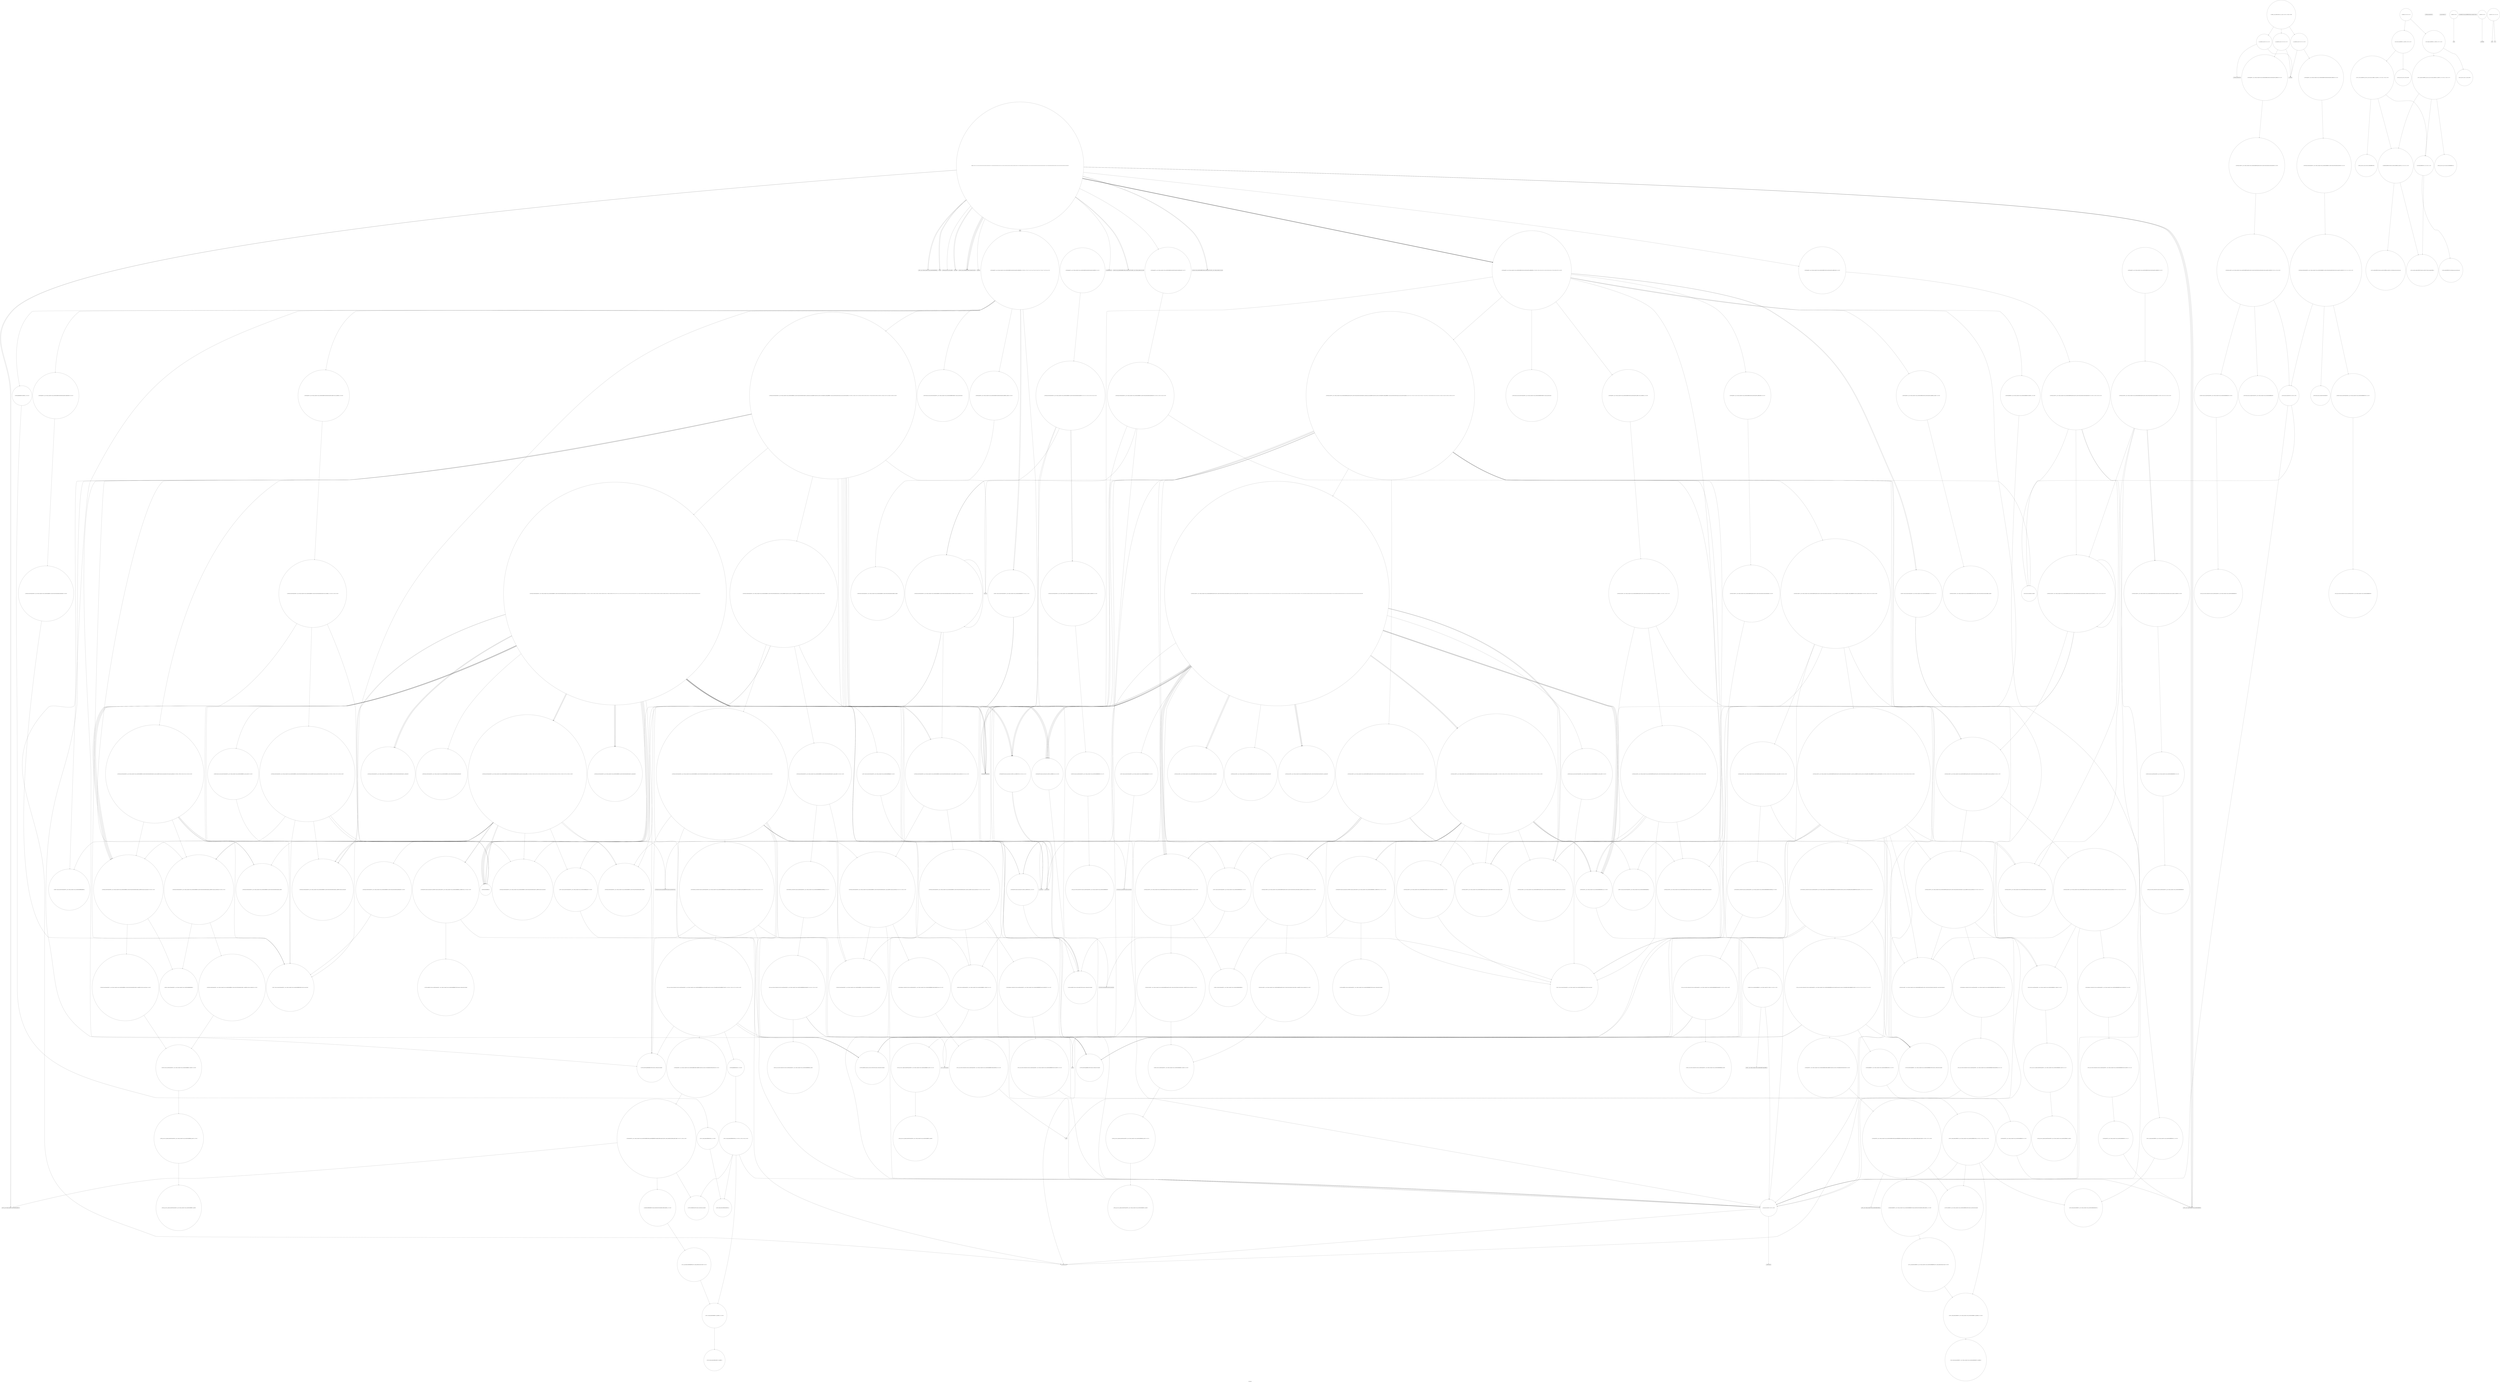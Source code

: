 digraph "Call Graph" {
	label="Call Graph";

	Node0x5586ba1392b0 [shape=record,shape=circle,label="{__cxx_global_var_init|{<s0>1|<s1>2}}"];
	Node0x5586ba1392b0:s0 -> Node0x5586ba139330[color=black];
	Node0x5586ba1392b0:s1 -> Node0x5586ba5a3b30[color=black];
	Node0x5586ba5ab3f0 [shape=record,shape=circle,label="{_ZNSt3mapIxNSt7__cxx1112basic_stringIcSt11char_traitsIcESaIcEEESt4lessIxESaISt4pairIKxS5_EEE11lower_boundERS9_|{<s0>320}}"];
	Node0x5586ba5ab3f0:s0 -> Node0x5586ba5ab870[color=black];
	Node0x5586ba5a5230 [shape=record,shape=circle,label="{_ZSt7advanceIPilEvRT_T0_|{<s0>153|<s1>154}}"];
	Node0x5586ba5a5230:s0 -> Node0x5586ba5a53b0[color=black];
	Node0x5586ba5a5230:s1 -> Node0x5586ba5a5430[color=black];
	Node0x5586ba5a40b0 [shape=record,shape=circle,label="{__cxx_global_var_init.1|{<s0>13|<s1>14}}"];
	Node0x5586ba5a40b0:s0 -> Node0x5586ba5a4130[color=black];
	Node0x5586ba5a40b0:s1 -> Node0x5586ba5a3b30[color=black];
	Node0x5586ba5a7ad0 [shape=record,shape=circle,label="{_ZNKSt10_Select1stISt4pairIKxNSt7__cxx1112basic_stringIcSt11char_traitsIcESaIcEEEEEclERKS8_}"];
	Node0x5586ba5a5930 [shape=record,shape=circle,label="{_ZNKSt4lessINSt7__cxx1112basic_stringIcSt11char_traitsIcESaIcEEEEclERKS5_S8_|{<s0>169}}"];
	Node0x5586ba5a5930:s0 -> Node0x5586ba5a9a70[color=black];
	Node0x5586ba5a47b0 [shape=record,shape=Mrecord,label="{_ZNSt7__cxx1112basic_stringIcSt11char_traitsIcESaIcEEC1Ev}"];
	Node0x5586ba5a81d0 [shape=record,shape=circle,label="{_ZN9__gnu_cxx13new_allocatorISt13_Rb_tree_nodeISt4pairIKxNSt7__cxx1112basic_stringIcSt11char_traitsIcESaIcEEEEEE8allocateEmPKv|{<s0>418|<s1>419|<s2>420}}"];
	Node0x5586ba5a81d0:s0 -> Node0x5586ba5a8250[color=black];
	Node0x5586ba5a81d0:s1 -> Node0x5586ba5aa270[color=black];
	Node0x5586ba5a81d0:s2 -> Node0x5586ba5aa2f0[color=black];
	Node0x5586ba5a6030 [shape=record,shape=circle,label="{_ZNK9__gnu_cxx16__aligned_membufISt4pairIKNSt7__cxx1112basic_stringIcSt11char_traitsIcESaIcEEExEE6_M_ptrEv|{<s0>201}}"];
	Node0x5586ba5a6030:s0 -> Node0x5586ba5a60b0[color=black];
	Node0x5586ba5a4eb0 [shape=record,shape=circle,label="{_ZNSt15_Rb_tree_headerC2Ev|{<s0>85|<s1>86}}"];
	Node0x5586ba5a4eb0:s0 -> Node0x5586ba5a4fb0[color=black];
	Node0x5586ba5a4eb0:s1 -> Node0x5586ba5a5030[color=black];
	Node0x5586ba5a88d0 [shape=record,shape=circle,label="{_ZNKSt23_Rb_tree_const_iteratorISt4pairIKxNSt7__cxx1112basic_stringIcSt11char_traitsIcESaIcEEEEE13_M_const_castEv|{<s0>442}}"];
	Node0x5586ba5a88d0:s0 -> Node0x5586ba5a7a50[color=black];
	Node0x5586ba5a9f70 [shape=record,shape=Mrecord,label="{llvm.trap}"];
	Node0x5586ba5a65d0 [shape=record,shape=circle,label="{_ZNSt8_Rb_treeINSt7__cxx1112basic_stringIcSt11char_traitsIcESaIcEEESt4pairIKS5_xESt10_Select1stIS8_ESt4lessIS5_ESaIS8_EE11_M_put_nodeEPSt13_Rb_tree_nodeIS8_E|{<s0>105|<s1>106|<s2>107}}"];
	Node0x5586ba5a65d0:s0 -> Node0x5586ba5a66d0[color=black];
	Node0x5586ba5a65d0:s1 -> Node0x5586ba5a69d0[color=black];
	Node0x5586ba5a65d0:s2 -> Node0x5586ba5a5030[color=black];
	Node0x5586ba5aa670 [shape=record,shape=circle,label="{_ZNSt11_Tuple_implILm0EJRKNSt7__cxx1112basic_stringIcSt11char_traitsIcESaIcEEEEE7_M_headERS8_|{<s0>285}}"];
	Node0x5586ba5aa670:s0 -> Node0x5586ba5aa770[color=black];
	Node0x5586ba5a6cd0 [shape=record,shape=circle,label="{_ZNSt8_Rb_treeIxSt4pairIKxNSt7__cxx1112basic_stringIcSt11char_traitsIcESaIcEEEESt10_Select1stIS8_ESt4lessIxESaIS8_EE13_Rb_tree_implISC_Lb1EEC2Ev|{<s0>117|<s1>118|<s2>119}}"];
	Node0x5586ba5a6cd0:s0 -> Node0x5586ba5a6d50[color=black];
	Node0x5586ba5a6cd0:s1 -> Node0x5586ba5a6dd0[color=black];
	Node0x5586ba5a6cd0:s2 -> Node0x5586ba5a4eb0[color=black];
	Node0x5586ba5aad70 [shape=record,shape=circle,label="{_ZNSt4pairIPSt18_Rb_tree_node_baseS1_EC2IRS1_S4_Lb1EEEOT_OT0_|{<s0>310|<s1>311}}"];
	Node0x5586ba5aad70:s0 -> Node0x5586ba5aaff0[color=black];
	Node0x5586ba5aad70:s1 -> Node0x5586ba5aaff0[color=black];
	Node0x5586ba5a73d0 [shape=record,shape=circle,label="{_ZNSt8_Rb_treeIxSt4pairIKxNSt7__cxx1112basic_stringIcSt11char_traitsIcESaIcEEEESt10_Select1stIS8_ESt4lessIxESaIS8_EE21_M_get_Node_allocatorEv}"];
	Node0x5586ba139330 [shape=record,shape=Mrecord,label="{_ZNSt8ios_base4InitC1Ev}"];
	Node0x5586ba5ab470 [shape=record,shape=circle,label="{_ZNKSt17_Rb_tree_iteratorISt4pairIKxNSt7__cxx1112basic_stringIcSt11char_traitsIcESaIcEEEEEeqERKS9_}"];
	Node0x5586ba5a52b0 [shape=record,shape=circle,label="{_ZNK9__gnu_cxx5__ops14_Iter_less_valclIPiKiEEbT_RT0_}"];
	Node0x5586ba5a4130 [shape=record,shape=circle,label="{_ZNSt3mapINSt7__cxx1112basic_stringIcSt11char_traitsIcESaIcEEExSt4lessIS5_ESaISt4pairIKS5_xEEEC2Ev|{<s0>15}}"];
	Node0x5586ba5a4130:s0 -> Node0x5586ba5a4cb0[color=black];
	Node0x5586ba5a7b50 [shape=record,shape=circle,label="{_ZNSt8_Rb_treeIxSt4pairIKxNSt7__cxx1112basic_stringIcSt11char_traitsIcESaIcEEEESt10_Select1stIS8_ESt4lessIxESaIS8_EE8_S_valueEPKSt13_Rb_tree_nodeIS8_E|{<s0>352}}"];
	Node0x5586ba5a7b50:s0 -> Node0x5586ba5a7bd0[color=black];
	Node0x5586ba5a59b0 [shape=record,shape=circle,label="{_ZNKSt17_Rb_tree_iteratorISt4pairIKNSt7__cxx1112basic_stringIcSt11char_traitsIcESaIcEEExEEdeEv|{<s0>170|<s1>171}}"];
	Node0x5586ba5a59b0:s0 -> Node0x5586ba5a6750[color=black];
	Node0x5586ba5a59b0:s1 -> Node0x5586ba5a5030[color=black];
	Node0x5586ba5a4830 [shape=record,shape=Mrecord,label="{_ZStrsIcSt11char_traitsIcESaIcEERSt13basic_istreamIT_T0_ES7_RNSt7__cxx1112basic_stringIS4_S5_T1_EE}"];
	Node0x5586ba5a8250 [shape=record,shape=circle,label="{_ZNK9__gnu_cxx13new_allocatorISt13_Rb_tree_nodeISt4pairIKxNSt7__cxx1112basic_stringIcSt11char_traitsIcESaIcEEEEEE8max_sizeEv}"];
	Node0x5586ba5a60b0 [shape=record,shape=circle,label="{_ZNK9__gnu_cxx16__aligned_membufISt4pairIKNSt7__cxx1112basic_stringIcSt11char_traitsIcESaIcEEExEE7_M_addrEv}"];
	Node0x5586ba5a4f30 [shape=record,shape=circle,label="{_ZN9__gnu_cxx13new_allocatorISt13_Rb_tree_nodeISt4pairIKNSt7__cxx1112basic_stringIcSt11char_traitsIcESaIcEEExEEEC2Ev}"];
	Node0x5586ba5a8950 [shape=record,shape=circle,label="{_ZNKSt8_Rb_treeIxSt4pairIKxNSt7__cxx1112basic_stringIcSt11char_traitsIcESaIcEEEESt10_Select1stIS8_ESt4lessIxESaIS8_EE4sizeEv}"];
	Node0x5586ba5a9ff0 [shape=record,shape=circle,label="{_ZNSt8_Rb_treeINSt7__cxx1112basic_stringIcSt11char_traitsIcESaIcEEESt4pairIKS5_xESt10_Select1stIS8_ESt4lessIS5_ESaIS8_EE11_M_get_nodeEv|{<s0>253|<s1>254}}"];
	Node0x5586ba5a9ff0:s0 -> Node0x5586ba5a66d0[color=black];
	Node0x5586ba5a9ff0:s1 -> Node0x5586ba5aa0f0[color=black];
	Node0x5586ba5a6650 [shape=record,shape=circle,label="{_ZNSt16allocator_traitsISaISt13_Rb_tree_nodeISt4pairIKNSt7__cxx1112basic_stringIcSt11char_traitsIcESaIcEEExEEEE7destroyIS9_EEvRSB_PT_|{<s0>108}}"];
	Node0x5586ba5a6650:s0 -> Node0x5586ba5a67d0[color=black];
	Node0x5586ba5aa6f0 [shape=record,shape=circle,label="{_ZNSt10_Head_baseILm0ERKNSt7__cxx1112basic_stringIcSt11char_traitsIcESaIcEEELb0EEC2ES7_}"];
	Node0x5586ba5a6d50 [shape=record,shape=circle,label="{_ZNSaISt13_Rb_tree_nodeISt4pairIKxNSt7__cxx1112basic_stringIcSt11char_traitsIcESaIcEEEEEEC2Ev|{<s0>120}}"];
	Node0x5586ba5a6d50:s0 -> Node0x5586ba5a6e50[color=black];
	Node0x5586ba5aadf0 [shape=record,shape=circle,label="{_ZNSt17_Rb_tree_iteratorISt4pairIKNSt7__cxx1112basic_stringIcSt11char_traitsIcESaIcEEExEEmmEv|{<s0>312}}"];
	Node0x5586ba5aadf0:s0 -> Node0x5586ba5ab1f0[color=black];
	Node0x5586ba5a7450 [shape=record,shape=circle,label="{_ZNSt13_Rb_tree_nodeISt4pairIKxNSt7__cxx1112basic_stringIcSt11char_traitsIcESaIcEEEEE9_M_valptrEv|{<s0>141}}"];
	Node0x5586ba5a7450:s0 -> Node0x5586ba5a75d0[color=black];
	Node0x5586ba5a3ab0 [shape=record,shape=Mrecord,label="{_ZNSt8ios_base4InitD1Ev}"];
	Node0x5586ba5ab4f0 [shape=record,shape=circle,label="{_ZNSt3mapIxNSt7__cxx1112basic_stringIcSt11char_traitsIcESaIcEEESt4lessIxESaISt4pairIKxS5_EEE3endEv|{<s0>321}}"];
	Node0x5586ba5ab4f0:s0 -> Node0x5586ba5a7d50[color=black];
	Node0x5586ba5a5330 [shape=record,shape=circle,label="{_ZSt10__distanceIPiENSt15iterator_traitsIT_E15difference_typeES2_S2_St26random_access_iterator_tag}"];
	Node0x5586ba5a41b0 [shape=record,shape=circle,label="{_ZNSt3mapINSt7__cxx1112basic_stringIcSt11char_traitsIcESaIcEEExSt4lessIS5_ESaISt4pairIKS5_xEEED2Ev|{<s0>16}}"];
	Node0x5586ba5a41b0:s0 -> Node0x5586ba5a61d0[color=black];
	Node0x5586ba5a7bd0 [shape=record,shape=circle,label="{_ZNKSt13_Rb_tree_nodeISt4pairIKxNSt7__cxx1112basic_stringIcSt11char_traitsIcESaIcEEEEE9_M_valptrEv|{<s0>353}}"];
	Node0x5586ba5a7bd0:s0 -> Node0x5586ba5a7c50[color=black];
	Node0x5586ba5a5a30 [shape=record,shape=circle,label="{_ZNSt8_Rb_treeINSt7__cxx1112basic_stringIcSt11char_traitsIcESaIcEEESt4pairIKS5_xESt10_Select1stIS8_ESt4lessIS5_ESaIS8_EE22_M_emplace_hint_uniqueIJRKSt21piecewise_construct_tSt5tupleIJRS7_EESJ_IJEEEEESt17_Rb_tree_iteratorIS8_ESt23_Rb_tree_const_iteratorIS8_EDpOT_|{<s0>172|<s1>173|<s2>174|<s3>175|<s4>176|<s5>177|<s6>178|<s7>179|<s8>180|<s9>181|<s10>182|<s11>183|<s12>184|<s13>185|<s14>186|<s15>187}}"];
	Node0x5586ba5a5a30:s0 -> Node0x5586ba5a9bf0[color=black];
	Node0x5586ba5a5a30:s1 -> Node0x5586ba5a9c70[color=black];
	Node0x5586ba5a5a30:s2 -> Node0x5586ba5a9cf0[color=black];
	Node0x5586ba5a5a30:s3 -> Node0x5586ba5a9b70[color=black];
	Node0x5586ba5a5a30:s4 -> Node0x5586ba5a5bb0[color=black];
	Node0x5586ba5a5a30:s5 -> Node0x5586ba5a5db0[color=black];
	Node0x5586ba5a5a30:s6 -> Node0x5586ba5a9d70[color=black];
	Node0x5586ba5a5a30:s7 -> Node0x5586ba5a9df0[color=black];
	Node0x5586ba5a5a30:s8 -> Node0x5586ba5a50b0[color=black];
	Node0x5586ba5a5a30:s9 -> Node0x5586ba5a64d0[color=black];
	Node0x5586ba5a5a30:s10 -> Node0x5586ba5a9e70[color=black];
	Node0x5586ba5a5a30:s11 -> Node0x5586ba5a64d0[color=black];
	Node0x5586ba5a5a30:s12 -> Node0x5586ba5a5e30[color=black];
	Node0x5586ba5a5a30:s13 -> Node0x5586ba5a9ef0[color=black];
	Node0x5586ba5a5a30:s14 -> Node0x5586ba5a9f70[color=black];
	Node0x5586ba5a5a30:s15 -> Node0x5586ba5a5030[color=black];
	Node0x5586ba5a48b0 [shape=record,shape=Mrecord,label="{__gxx_personality_v0}"];
	Node0x5586ba5a82d0 [shape=record,shape=circle,label="{_ZNSt16allocator_traitsISaISt13_Rb_tree_nodeISt4pairIKxNSt7__cxx1112basic_stringIcSt11char_traitsIcESaIcEEEEEEE9constructIS9_JRKSt21piecewise_construct_tSt5tupleIJRS2_EESH_IJEEEEEvRSB_PT_DpOT0_|{<s0>421|<s1>422|<s2>423|<s3>424}}"];
	Node0x5586ba5a82d0:s0 -> Node0x5586ba5a9bf0[color=black];
	Node0x5586ba5a82d0:s1 -> Node0x5586ba5a7ed0[color=black];
	Node0x5586ba5a82d0:s2 -> Node0x5586ba5a9cf0[color=black];
	Node0x5586ba5a82d0:s3 -> Node0x5586ba5a8350[color=black];
	Node0x5586ba5a6130 [shape=record,shape=circle,label="{_ZNSt8_Rb_treeINSt7__cxx1112basic_stringIcSt11char_traitsIcESaIcEEESt4pairIKS5_xESt10_Select1stIS8_ESt4lessIS5_ESaIS8_EE3endEv|{<s0>202}}"];
	Node0x5586ba5a6130:s0 -> Node0x5586ba5a5e30[color=black];
	Node0x5586ba5a4fb0 [shape=record,shape=circle,label="{_ZNSt15_Rb_tree_header8_M_resetEv}"];
	Node0x5586ba5a89d0 [shape=record,shape=circle,label="{_ZNSt8_Rb_treeIxSt4pairIKxNSt7__cxx1112basic_stringIcSt11char_traitsIcESaIcEEEESt10_Select1stIS8_ESt4lessIxESaIS8_EE6_S_keyEPKSt18_Rb_tree_node_base|{<s0>443|<s1>444}}"];
	Node0x5586ba5a89d0:s0 -> Node0x5586ba5a8cd0[color=black];
	Node0x5586ba5a89d0:s1 -> Node0x5586ba5a7ad0[color=black];
	Node0x5586ba5aa070 [shape=record,shape=circle,label="{_ZNSt8_Rb_treeINSt7__cxx1112basic_stringIcSt11char_traitsIcESaIcEEESt4pairIKS5_xESt10_Select1stIS8_ESt4lessIS5_ESaIS8_EE17_M_construct_nodeIJRKSt21piecewise_construct_tSt5tupleIJRS7_EESJ_IJEEEEEvPSt13_Rb_tree_nodeIS8_EDpOT_|{<s0>255|<s1>256|<s2>257|<s3>258|<s4>259|<s5>260|<s6>261|<s7>262|<s8>263|<s9>264|<s10>265}}"];
	Node0x5586ba5aa070:s0 -> Node0x5586ba5a66d0[color=black];
	Node0x5586ba5aa070:s1 -> Node0x5586ba5a6750[color=black];
	Node0x5586ba5aa070:s2 -> Node0x5586ba5a9bf0[color=black];
	Node0x5586ba5aa070:s3 -> Node0x5586ba5a9c70[color=black];
	Node0x5586ba5aa070:s4 -> Node0x5586ba5a9cf0[color=black];
	Node0x5586ba5aa070:s5 -> Node0x5586ba5aa370[color=black];
	Node0x5586ba5aa070:s6 -> Node0x5586ba5a50b0[color=black];
	Node0x5586ba5aa070:s7 -> Node0x5586ba5a65d0[color=black];
	Node0x5586ba5aa070:s8 -> Node0x5586ba5a9e70[color=black];
	Node0x5586ba5aa070:s9 -> Node0x5586ba5a9ef0[color=black];
	Node0x5586ba5aa070:s10 -> Node0x5586ba5a5030[color=black];
	Node0x5586ba5a66d0 [shape=record,shape=circle,label="{_ZNSt8_Rb_treeINSt7__cxx1112basic_stringIcSt11char_traitsIcESaIcEEESt4pairIKS5_xESt10_Select1stIS8_ESt4lessIS5_ESaIS8_EE21_M_get_Node_allocatorEv}"];
	Node0x5586ba5aa770 [shape=record,shape=circle,label="{_ZNSt10_Head_baseILm0ERKNSt7__cxx1112basic_stringIcSt11char_traitsIcESaIcEEELb0EE7_M_headERS8_}"];
	Node0x5586ba5a6dd0 [shape=record,shape=circle,label="{_ZNSt20_Rb_tree_key_compareISt4lessIxEEC2Ev}"];
	Node0x5586ba5aae70 [shape=record,shape=circle,label="{_ZNSt17_Rb_tree_iteratorISt4pairIKNSt7__cxx1112basic_stringIcSt11char_traitsIcESaIcEEExEEppEv|{<s0>313}}"];
	Node0x5586ba5aae70:s0 -> Node0x5586ba5ab270[color=black];
	Node0x5586ba5a74d0 [shape=record,shape=circle,label="{_ZN9__gnu_cxx13new_allocatorISt13_Rb_tree_nodeISt4pairIKxNSt7__cxx1112basic_stringIcSt11char_traitsIcESaIcEEEEEE7destroyISA_EEvPT_|{<s0>142}}"];
	Node0x5586ba5a74d0:s0 -> Node0x5586ba5a7550[color=black];
	Node0x5586ba5a3b30 [shape=record,shape=Mrecord,label="{__cxa_atexit}"];
	Node0x5586ba5ab570 [shape=record,shape=circle,label="{_ZNKSt3mapIxNSt7__cxx1112basic_stringIcSt11char_traitsIcESaIcEEESt4lessIxESaISt4pairIKxS5_EEE8key_compEv|{<s0>322}}"];
	Node0x5586ba5ab570:s0 -> Node0x5586ba5a7dd0[color=black];
	Node0x5586ba5a53b0 [shape=record,shape=circle,label="{_ZSt19__iterator_categoryIPiENSt15iterator_traitsIT_E17iterator_categoryERKS2_}"];
	Node0x5586ba5a4230 [shape=record,shape=circle,label="{__cxx_global_var_init.2|{<s0>17|<s1>18}}"];
	Node0x5586ba5a4230:s0 -> Node0x5586ba5a42b0[color=black];
	Node0x5586ba5a4230:s1 -> Node0x5586ba5a3b30[color=black];
	Node0x5586ba5a7c50 [shape=record,shape=circle,label="{_ZNK9__gnu_cxx16__aligned_membufISt4pairIKxNSt7__cxx1112basic_stringIcSt11char_traitsIcESaIcEEEEE6_M_ptrEv|{<s0>354}}"];
	Node0x5586ba5a7c50:s0 -> Node0x5586ba5a7cd0[color=black];
	Node0x5586ba5a5ab0 [shape=record,shape=circle,label="{_ZNSt23_Rb_tree_const_iteratorISt4pairIKNSt7__cxx1112basic_stringIcSt11char_traitsIcESaIcEEExEEC2ERKSt17_Rb_tree_iteratorIS8_E}"];
	Node0x5586ba5a4930 [shape=record,shape=circle,label="{_ZNSt3mapINSt7__cxx1112basic_stringIcSt11char_traitsIcESaIcEEExSt4lessIS5_ESaISt4pairIKS5_xEEEixERS9_|{<s0>58|<s1>59|<s2>60|<s3>61|<s4>62|<s5>63|<s6>64|<s7>65|<s8>66|<s9>67|<s10>68}}"];
	Node0x5586ba5a4930:s0 -> Node0x5586ba5a5730[color=black];
	Node0x5586ba5a4930:s1 -> Node0x5586ba5a5830[color=black];
	Node0x5586ba5a4930:s2 -> Node0x5586ba5a57b0[color=black];
	Node0x5586ba5a4930:s3 -> Node0x5586ba5a58b0[color=black];
	Node0x5586ba5a4930:s4 -> Node0x5586ba5a59b0[color=black];
	Node0x5586ba5a4930:s5 -> Node0x5586ba5a5930[color=black];
	Node0x5586ba5a4930:s6 -> Node0x5586ba5a5ab0[color=black];
	Node0x5586ba5a4930:s7 -> Node0x5586ba5a5b30[color=black];
	Node0x5586ba5a4930:s8 -> Node0x5586ba5a5a30[color=black];
	Node0x5586ba5a4930:s9 -> Node0x5586ba5a5bb0[color=black];
	Node0x5586ba5a4930:s10 -> Node0x5586ba5a59b0[color=black];
	Node0x5586ba5a8350 [shape=record,shape=circle,label="{_ZN9__gnu_cxx13new_allocatorISt13_Rb_tree_nodeISt4pairIKxNSt7__cxx1112basic_stringIcSt11char_traitsIcESaIcEEEEEE9constructISA_JRKSt21piecewise_construct_tSt5tupleIJRS3_EESH_IJEEEEEvPT_DpOT0_|{<s0>425|<s1>426|<s2>427|<s3>428|<s4>429}}"];
	Node0x5586ba5a8350:s0 -> Node0x5586ba5a9bf0[color=black];
	Node0x5586ba5a8350:s1 -> Node0x5586ba5a7ed0[color=black];
	Node0x5586ba5a8350:s2 -> Node0x5586ba5a83d0[color=black];
	Node0x5586ba5a8350:s3 -> Node0x5586ba5a9cf0[color=black];
	Node0x5586ba5a8350:s4 -> Node0x5586ba5a8450[color=black];
	Node0x5586ba5a99f0 [shape=record,shape=circle,label="{_ZNKSt8_Rb_treeINSt7__cxx1112basic_stringIcSt11char_traitsIcESaIcEEESt4pairIKS5_xESt10_Select1stIS8_ESt4lessIS5_ESaIS8_EE8key_compEv}"];
	Node0x5586ba5a5030 [shape=record,shape=circle,label="{__clang_call_terminate|{<s0>87|<s1>88}}"];
	Node0x5586ba5a5030:s0 -> Node0x5586ba5a50b0[color=black];
	Node0x5586ba5a5030:s1 -> Node0x5586ba5a5130[color=black];
	Node0x5586ba5a8a50 [shape=record,shape=circle,label="{_ZNSt8_Rb_treeIxSt4pairIKxNSt7__cxx1112basic_stringIcSt11char_traitsIcESaIcEEEESt10_Select1stIS8_ESt4lessIxESaIS8_EE12_M_rightmostEv}"];
	Node0x5586ba5aa0f0 [shape=record,shape=circle,label="{_ZNSt16allocator_traitsISaISt13_Rb_tree_nodeISt4pairIKNSt7__cxx1112basic_stringIcSt11char_traitsIcESaIcEEExEEEE8allocateERSB_m|{<s0>266}}"];
	Node0x5586ba5aa0f0:s0 -> Node0x5586ba5aa170[color=black];
	Node0x5586ba5a6750 [shape=record,shape=circle,label="{_ZNSt13_Rb_tree_nodeISt4pairIKNSt7__cxx1112basic_stringIcSt11char_traitsIcESaIcEEExEE9_M_valptrEv|{<s0>109}}"];
	Node0x5586ba5a6750:s0 -> Node0x5586ba5a68d0[color=black];
	Node0x5586ba5aa7f0 [shape=record,shape=circle,label="{_ZNSt4pairIKNSt7__cxx1112basic_stringIcSt11char_traitsIcESaIcEEExEC2IJRS6_EJLm0EEJEJEEERSt5tupleIJDpT_EERSA_IJDpT1_EESt12_Index_tupleIJXspT0_EEESJ_IJXspT2_EEE|{<s0>286|<s1>287|<s2>288}}"];
	Node0x5586ba5aa7f0:s0 -> Node0x5586ba5aa870[color=black];
	Node0x5586ba5aa7f0:s1 -> Node0x5586ba5aa5f0[color=black];
	Node0x5586ba5aa7f0:s2 -> Node0x5586ba5aa8f0[color=black];
	Node0x5586ba5a6e50 [shape=record,shape=circle,label="{_ZN9__gnu_cxx13new_allocatorISt13_Rb_tree_nodeISt4pairIKxNSt7__cxx1112basic_stringIcSt11char_traitsIcESaIcEEEEEEC2Ev}"];
	Node0x5586ba5aaef0 [shape=record,shape=circle,label="{_ZNSt4pairIPSt18_Rb_tree_node_baseS1_EC2IRS1_Lb1EEEOT_RKS1_|{<s0>314}}"];
	Node0x5586ba5aaef0:s0 -> Node0x5586ba5aaff0[color=black];
	Node0x5586ba5a7550 [shape=record,shape=circle,label="{_ZNSt4pairIKxNSt7__cxx1112basic_stringIcSt11char_traitsIcESaIcEEEED2Ev|{<s0>143}}"];
	Node0x5586ba5a7550:s0 -> Node0x5586ba5a4c30[color=black];
	Node0x5586ba5a3bb0 [shape=record,shape=circle,label="{_Z2bsPiS_ic|{<s0>3|<s1>4}}"];
	Node0x5586ba5a3bb0:s0 -> Node0x5586ba5a3c30[color=black];
	Node0x5586ba5a3bb0:s1 -> Node0x5586ba5a3cb0[color=black];
	Node0x5586ba5ab5f0 [shape=record,shape=circle,label="{_ZNKSt4lessIxEclERKxS2_}"];
	Node0x5586ba5a5430 [shape=record,shape=circle,label="{_ZSt9__advanceIPilEvRT_T0_St26random_access_iterator_tag}"];
	Node0x5586ba5a42b0 [shape=record,shape=circle,label="{_ZNSt3mapIxNSt7__cxx1112basic_stringIcSt11char_traitsIcESaIcEEESt4lessIxESaISt4pairIKxS5_EEEC2Ev|{<s0>19}}"];
	Node0x5586ba5a42b0:s0 -> Node0x5586ba5a6c50[color=black];
	Node0x5586ba5a7cd0 [shape=record,shape=circle,label="{_ZNK9__gnu_cxx16__aligned_membufISt4pairIKxNSt7__cxx1112basic_stringIcSt11char_traitsIcESaIcEEEEE7_M_addrEv}"];
	Node0x5586ba5a5b30 [shape=record,shape=circle,label="{_ZNSt5tupleIJRKNSt7__cxx1112basic_stringIcSt11char_traitsIcESaIcEEEEEC2IvLb1EEES7_|{<s0>188}}"];
	Node0x5586ba5a5b30:s0 -> Node0x5586ba5ab370[color=black];
	Node0x5586ba5a49b0 [shape=record,shape=circle,label="{_ZNSt3mapIxNSt7__cxx1112basic_stringIcSt11char_traitsIcESaIcEEESt4lessIxESaISt4pairIKxS5_EEEixERS9_|{<s0>69|<s1>70|<s2>71|<s3>72|<s4>73|<s5>74|<s6>75|<s7>76|<s8>77|<s9>78|<s10>79}}"];
	Node0x5586ba5a49b0:s0 -> Node0x5586ba5ab3f0[color=black];
	Node0x5586ba5a49b0:s1 -> Node0x5586ba5ab4f0[color=black];
	Node0x5586ba5a49b0:s2 -> Node0x5586ba5ab470[color=black];
	Node0x5586ba5a49b0:s3 -> Node0x5586ba5ab570[color=black];
	Node0x5586ba5a49b0:s4 -> Node0x5586ba5ab670[color=black];
	Node0x5586ba5a49b0:s5 -> Node0x5586ba5ab5f0[color=black];
	Node0x5586ba5a49b0:s6 -> Node0x5586ba5ab770[color=black];
	Node0x5586ba5a49b0:s7 -> Node0x5586ba5ab7f0[color=black];
	Node0x5586ba5a49b0:s8 -> Node0x5586ba5ab6f0[color=black];
	Node0x5586ba5a49b0:s9 -> Node0x5586ba5a5bb0[color=black];
	Node0x5586ba5a49b0:s10 -> Node0x5586ba5ab670[color=black];
	Node0x5586ba5a83d0 [shape=record,shape=circle,label="{_ZNSt5tupleIJRKxEEC2EOS2_|{<s0>430}}"];
	Node0x5586ba5a83d0:s0 -> Node0x5586ba5a84d0[color=black];
	Node0x5586ba5a9a70 [shape=record,shape=circle,label="{_ZStltIcSt11char_traitsIcESaIcEEbRKNSt7__cxx1112basic_stringIT_T0_T1_EESA_|{<s0>203|<s1>204}}"];
	Node0x5586ba5a9a70:s0 -> Node0x5586ba5a9af0[color=black];
	Node0x5586ba5a9a70:s1 -> Node0x5586ba5a5030[color=black];
	Node0x5586ba5a50b0 [shape=record,shape=Mrecord,label="{__cxa_begin_catch}"];
	Node0x5586ba5a8ad0 [shape=record,shape=circle,label="{_ZNSt8_Rb_treeIxSt4pairIKxNSt7__cxx1112basic_stringIcSt11char_traitsIcESaIcEEEESt10_Select1stIS8_ESt4lessIxESaIS8_EE24_M_get_insert_unique_posERS1_|{<s0>445|<s1>446|<s2>447|<s3>448|<s4>449|<s5>450|<s6>451|<s7>452|<s8>453|<s9>454|<s10>455|<s11>456|<s12>457|<s13>458|<s14>459}}"];
	Node0x5586ba5a8ad0:s0 -> Node0x5586ba5a6fd0[color=black];
	Node0x5586ba5a8ad0:s1 -> Node0x5586ba5ab970[color=black];
	Node0x5586ba5a8ad0:s2 -> Node0x5586ba5a79d0[color=black];
	Node0x5586ba5a8ad0:s3 -> Node0x5586ba5ab5f0[color=black];
	Node0x5586ba5a8ad0:s4 -> Node0x5586ba5a7150[color=black];
	Node0x5586ba5a8ad0:s5 -> Node0x5586ba5a70d0[color=black];
	Node0x5586ba5a8ad0:s6 -> Node0x5586ba5a7a50[color=black];
	Node0x5586ba5a8ad0:s7 -> Node0x5586ba5a8d50[color=black];
	Node0x5586ba5a8ad0:s8 -> Node0x5586ba5ab470[color=black];
	Node0x5586ba5a8ad0:s9 -> Node0x5586ba5a8dd0[color=black];
	Node0x5586ba5a8ad0:s10 -> Node0x5586ba5a8bd0[color=black];
	Node0x5586ba5a8ad0:s11 -> Node0x5586ba5a89d0[color=black];
	Node0x5586ba5a8ad0:s12 -> Node0x5586ba5ab5f0[color=black];
	Node0x5586ba5a8ad0:s13 -> Node0x5586ba5a8dd0[color=black];
	Node0x5586ba5a8ad0:s14 -> Node0x5586ba5aaef0[color=black];
	Node0x5586ba5aa170 [shape=record,shape=circle,label="{_ZN9__gnu_cxx13new_allocatorISt13_Rb_tree_nodeISt4pairIKNSt7__cxx1112basic_stringIcSt11char_traitsIcESaIcEEExEEE8allocateEmPKv|{<s0>267|<s1>268|<s2>269}}"];
	Node0x5586ba5aa170:s0 -> Node0x5586ba5aa1f0[color=black];
	Node0x5586ba5aa170:s1 -> Node0x5586ba5aa270[color=black];
	Node0x5586ba5aa170:s2 -> Node0x5586ba5aa2f0[color=black];
	Node0x5586ba5a67d0 [shape=record,shape=circle,label="{_ZN9__gnu_cxx13new_allocatorISt13_Rb_tree_nodeISt4pairIKNSt7__cxx1112basic_stringIcSt11char_traitsIcESaIcEEExEEE7destroyISA_EEvPT_|{<s0>110}}"];
	Node0x5586ba5a67d0:s0 -> Node0x5586ba5a6850[color=black];
	Node0x5586ba5aa870 [shape=record,shape=circle,label="{_ZSt3getILm0EJRKNSt7__cxx1112basic_stringIcSt11char_traitsIcESaIcEEEEERNSt13tuple_elementIXT_ESt5tupleIJDpT0_EEE4typeERSC_|{<s0>289}}"];
	Node0x5586ba5aa870:s0 -> Node0x5586ba5aa970[color=black];
	Node0x5586ba5a6ed0 [shape=record,shape=circle,label="{_ZNSt8_Rb_treeIxSt4pairIKxNSt7__cxx1112basic_stringIcSt11char_traitsIcESaIcEEEESt10_Select1stIS8_ESt4lessIxESaIS8_EED2Ev|{<s0>121|<s1>122|<s2>123|<s3>124|<s4>125}}"];
	Node0x5586ba5a6ed0:s0 -> Node0x5586ba5a6fd0[color=black];
	Node0x5586ba5a6ed0:s1 -> Node0x5586ba5a6f50[color=black];
	Node0x5586ba5a6ed0:s2 -> Node0x5586ba5a7050[color=black];
	Node0x5586ba5a6ed0:s3 -> Node0x5586ba5a7050[color=black];
	Node0x5586ba5a6ed0:s4 -> Node0x5586ba5a5030[color=black];
	Node0x5586ba5aaf70 [shape=record,shape=circle,label="{_ZNSt8_Rb_treeINSt7__cxx1112basic_stringIcSt11char_traitsIcESaIcEEESt4pairIKS5_xESt10_Select1stIS8_ESt4lessIS5_ESaIS8_EE8_S_valueEPKSt18_Rb_tree_node_base|{<s0>315}}"];
	Node0x5586ba5aaf70:s0 -> Node0x5586ba5a5fb0[color=black];
	Node0x5586ba5a75d0 [shape=record,shape=circle,label="{_ZN9__gnu_cxx16__aligned_membufISt4pairIKxNSt7__cxx1112basic_stringIcSt11char_traitsIcESaIcEEEEE6_M_ptrEv|{<s0>144}}"];
	Node0x5586ba5a75d0:s0 -> Node0x5586ba5a7650[color=black];
	Node0x5586ba5a3c30 [shape=record,shape=circle,label="{_ZSt11lower_boundIPiiET_S1_S1_RKT0_|{<s0>5|<s1>6}}"];
	Node0x5586ba5a3c30:s0 -> Node0x5586ba5a7950[color=black];
	Node0x5586ba5a3c30:s1 -> Node0x5586ba5a78d0[color=black];
	Node0x5586ba5ab670 [shape=record,shape=circle,label="{_ZNKSt17_Rb_tree_iteratorISt4pairIKxNSt7__cxx1112basic_stringIcSt11char_traitsIcESaIcEEEEEdeEv|{<s0>323|<s1>324}}"];
	Node0x5586ba5ab670:s0 -> Node0x5586ba5a7450[color=black];
	Node0x5586ba5ab670:s1 -> Node0x5586ba5a5030[color=black];
	Node0x5586ba5a54b0 [shape=record,shape=circle,label="{_ZSt13__upper_boundIPiiN9__gnu_cxx5__ops14_Val_less_iterEET_S4_S4_RKT0_T1_|{<s0>155|<s1>156|<s2>157}}"];
	Node0x5586ba5a54b0:s0 -> Node0x5586ba5a51b0[color=black];
	Node0x5586ba5a54b0:s1 -> Node0x5586ba5a5230[color=black];
	Node0x5586ba5a54b0:s2 -> Node0x5586ba5a55b0[color=black];
	Node0x5586ba5a4330 [shape=record,shape=circle,label="{_ZNSt3mapIxNSt7__cxx1112basic_stringIcSt11char_traitsIcESaIcEEESt4lessIxESaISt4pairIKxS5_EEED2Ev|{<s0>20}}"];
	Node0x5586ba5a4330:s0 -> Node0x5586ba5a6ed0[color=black];
	Node0x5586ba5a7d50 [shape=record,shape=circle,label="{_ZNSt8_Rb_treeIxSt4pairIKxNSt7__cxx1112basic_stringIcSt11char_traitsIcESaIcEEEESt10_Select1stIS8_ESt4lessIxESaIS8_EE3endEv|{<s0>355}}"];
	Node0x5586ba5a7d50:s0 -> Node0x5586ba5a7a50[color=black];
	Node0x5586ba5a5bb0 [shape=record,shape=Mrecord,label="{llvm.memcpy.p0i8.p0i8.i64}"];
	Node0x5586ba5a4a30 [shape=record,shape=Mrecord,label="{_ZNSt7__cxx1112basic_stringIcSt11char_traitsIcESaIcEEaSERKS4_}"];
	Node0x5586ba5a8450 [shape=record,shape=circle,label="{_ZNSt4pairIKxNSt7__cxx1112basic_stringIcSt11char_traitsIcESaIcEEEEC2IJRS0_EJEEESt21piecewise_construct_tSt5tupleIJDpT_EESB_IJDpT0_EE|{<s0>431}}"];
	Node0x5586ba5a8450:s0 -> Node0x5586ba5a8750[color=black];
	Node0x5586ba5a9af0 [shape=record,shape=Mrecord,label="{_ZNKSt7__cxx1112basic_stringIcSt11char_traitsIcESaIcEE7compareERKS4_}"];
	Node0x5586ba5a5130 [shape=record,shape=Mrecord,label="{_ZSt9terminatev}"];
	Node0x5586ba5a8b50 [shape=record,shape=circle,label="{_ZNSt8_Rb_treeIxSt4pairIKxNSt7__cxx1112basic_stringIcSt11char_traitsIcESaIcEEEESt10_Select1stIS8_ESt4lessIxESaIS8_EE11_M_leftmostEv}"];
	Node0x5586ba5aa1f0 [shape=record,shape=circle,label="{_ZNK9__gnu_cxx13new_allocatorISt13_Rb_tree_nodeISt4pairIKNSt7__cxx1112basic_stringIcSt11char_traitsIcESaIcEEExEEE8max_sizeEv}"];
	Node0x5586ba5a6850 [shape=record,shape=circle,label="{_ZNSt4pairIKNSt7__cxx1112basic_stringIcSt11char_traitsIcESaIcEEExED2Ev|{<s0>111}}"];
	Node0x5586ba5a6850:s0 -> Node0x5586ba5a4c30[color=black];
	Node0x5586ba5aa8f0 [shape=record,shape=Mrecord,label="{_ZNSt7__cxx1112basic_stringIcSt11char_traitsIcESaIcEEC1ERKS4_}"];
	Node0x5586ba5a6f50 [shape=record,shape=circle,label="{_ZNSt8_Rb_treeIxSt4pairIKxNSt7__cxx1112basic_stringIcSt11char_traitsIcESaIcEEEESt10_Select1stIS8_ESt4lessIxESaIS8_EE8_M_eraseEPSt13_Rb_tree_nodeIS8_E|{<s0>126|<s1>127|<s2>128|<s3>129}}"];
	Node0x5586ba5a6f50:s0 -> Node0x5586ba5a70d0[color=black];
	Node0x5586ba5a6f50:s1 -> Node0x5586ba5a6f50[color=black];
	Node0x5586ba5a6f50:s2 -> Node0x5586ba5a7150[color=black];
	Node0x5586ba5a6f50:s3 -> Node0x5586ba5a71d0[color=black];
	Node0x5586ba5aaff0 [shape=record,shape=circle,label="{_ZSt7forwardIRPSt18_Rb_tree_node_baseEOT_RNSt16remove_referenceIS3_E4typeE}"];
	Node0x5586ba5a7650 [shape=record,shape=circle,label="{_ZN9__gnu_cxx16__aligned_membufISt4pairIKxNSt7__cxx1112basic_stringIcSt11char_traitsIcESaIcEEEEE7_M_addrEv}"];
	Node0x5586ba5a3cb0 [shape=record,shape=circle,label="{_ZSt11upper_boundIPiiET_S1_S1_RKT0_|{<s0>7|<s1>8}}"];
	Node0x5586ba5a3cb0:s0 -> Node0x5586ba5a5530[color=black];
	Node0x5586ba5a3cb0:s1 -> Node0x5586ba5a54b0[color=black];
	Node0x5586ba5ab6f0 [shape=record,shape=circle,label="{_ZNSt8_Rb_treeIxSt4pairIKxNSt7__cxx1112basic_stringIcSt11char_traitsIcESaIcEEEESt10_Select1stIS8_ESt4lessIxESaIS8_EE22_M_emplace_hint_uniqueIJRKSt21piecewise_construct_tSt5tupleIJRS1_EESJ_IJEEEEESt17_Rb_tree_iteratorIS8_ESt23_Rb_tree_const_iteratorIS8_EDpOT_|{<s0>325|<s1>326|<s2>327|<s3>328|<s4>329|<s5>330|<s6>331|<s7>332|<s8>333|<s9>334|<s10>335|<s11>336|<s12>337|<s13>338|<s14>339|<s15>340}}"];
	Node0x5586ba5ab6f0:s0 -> Node0x5586ba5a9bf0[color=black];
	Node0x5586ba5ab6f0:s1 -> Node0x5586ba5a7ed0[color=black];
	Node0x5586ba5ab6f0:s2 -> Node0x5586ba5a9cf0[color=black];
	Node0x5586ba5ab6f0:s3 -> Node0x5586ba5a7e50[color=black];
	Node0x5586ba5ab6f0:s4 -> Node0x5586ba5a5bb0[color=black];
	Node0x5586ba5ab6f0:s5 -> Node0x5586ba5a79d0[color=black];
	Node0x5586ba5ab6f0:s6 -> Node0x5586ba5a7f50[color=black];
	Node0x5586ba5ab6f0:s7 -> Node0x5586ba5a7fd0[color=black];
	Node0x5586ba5ab6f0:s8 -> Node0x5586ba5a50b0[color=black];
	Node0x5586ba5ab6f0:s9 -> Node0x5586ba5a71d0[color=black];
	Node0x5586ba5ab6f0:s10 -> Node0x5586ba5a9e70[color=black];
	Node0x5586ba5ab6f0:s11 -> Node0x5586ba5a71d0[color=black];
	Node0x5586ba5ab6f0:s12 -> Node0x5586ba5a7a50[color=black];
	Node0x5586ba5ab6f0:s13 -> Node0x5586ba5a9ef0[color=black];
	Node0x5586ba5ab6f0:s14 -> Node0x5586ba5a9f70[color=black];
	Node0x5586ba5ab6f0:s15 -> Node0x5586ba5a5030[color=black];
	Node0x5586ba5a5530 [shape=record,shape=circle,label="{_ZN9__gnu_cxx5__ops15__val_less_iterEv}"];
	Node0x5586ba5a43b0 [shape=record,shape=circle,label="{main|{<s0>21|<s1>22|<s2>23|<s3>24|<s4>25|<s5>26|<s6>27|<s7>28|<s8>29|<s9>30|<s10>31|<s11>32|<s12>33|<s13>34|<s14>35|<s15>36|<s16>37|<s17>38|<s18>39|<s19>40|<s20>41|<s21>42|<s22>43|<s23>44|<s24>45|<s25>46|<s26>47|<s27>48|<s28>49|<s29>50|<s30>51|<s31>52|<s32>53|<s33>54|<s34>55}}"];
	Node0x5586ba5a43b0:s0 -> Node0x5586ba5a4430[color=black];
	Node0x5586ba5a43b0:s1 -> Node0x5586ba5a4430[color=black];
	Node0x5586ba5a43b0:s2 -> Node0x5586ba5a44b0[color=black];
	Node0x5586ba5a43b0:s3 -> Node0x5586ba5a4530[color=black];
	Node0x5586ba5a43b0:s4 -> Node0x5586ba5a45b0[color=black];
	Node0x5586ba5a43b0:s5 -> Node0x5586ba5a4630[color=black];
	Node0x5586ba5a43b0:s6 -> Node0x5586ba5a45b0[color=black];
	Node0x5586ba5a43b0:s7 -> Node0x5586ba5a4530[color=black];
	Node0x5586ba5a43b0:s8 -> Node0x5586ba5a46b0[color=black];
	Node0x5586ba5a43b0:s9 -> Node0x5586ba5a4730[color=black];
	Node0x5586ba5a43b0:s10 -> Node0x5586ba5a47b0[color=black];
	Node0x5586ba5a43b0:s11 -> Node0x5586ba5a47b0[color=black];
	Node0x5586ba5a43b0:s12 -> Node0x5586ba5a4830[color=black];
	Node0x5586ba5a43b0:s13 -> Node0x5586ba5a4830[color=black];
	Node0x5586ba5a43b0:s14 -> Node0x5586ba5a4930[color=black];
	Node0x5586ba5a43b0:s15 -> Node0x5586ba5a4930[color=black];
	Node0x5586ba5a43b0:s16 -> Node0x5586ba5a49b0[color=black];
	Node0x5586ba5a43b0:s17 -> Node0x5586ba5a4a30[color=black];
	Node0x5586ba5a43b0:s18 -> Node0x5586ba5a4c30[color=black];
	Node0x5586ba5a43b0:s19 -> Node0x5586ba5a4c30[color=black];
	Node0x5586ba5a43b0:s20 -> Node0x5586ba5a4930[color=black];
	Node0x5586ba5a43b0:s21 -> Node0x5586ba5a4930[color=black];
	Node0x5586ba5a43b0:s22 -> Node0x5586ba5a49b0[color=black];
	Node0x5586ba5a43b0:s23 -> Node0x5586ba5a4a30[color=black];
	Node0x5586ba5a43b0:s24 -> Node0x5586ba5a4930[color=black];
	Node0x5586ba5a43b0:s25 -> Node0x5586ba5a4930[color=black];
	Node0x5586ba5a43b0:s26 -> Node0x5586ba5a4ab0[color=black];
	Node0x5586ba5a43b0:s27 -> Node0x5586ba5a45b0[color=black];
	Node0x5586ba5a43b0:s28 -> Node0x5586ba5a49b0[color=black];
	Node0x5586ba5a43b0:s29 -> Node0x5586ba5a4bb0[color=black];
	Node0x5586ba5a43b0:s30 -> Node0x5586ba5a45b0[color=black];
	Node0x5586ba5a43b0:s31 -> Node0x5586ba5a49b0[color=black];
	Node0x5586ba5a43b0:s32 -> Node0x5586ba5a4bb0[color=black];
	Node0x5586ba5a43b0:s33 -> Node0x5586ba5a4c30[color=black];
	Node0x5586ba5a43b0:s34 -> Node0x5586ba5a4c30[color=black];
	Node0x5586ba5a7dd0 [shape=record,shape=circle,label="{_ZNKSt8_Rb_treeIxSt4pairIKxNSt7__cxx1112basic_stringIcSt11char_traitsIcESaIcEEEESt10_Select1stIS8_ESt4lessIxESaIS8_EE8key_compEv}"];
	Node0x5586ba5a5c30 [shape=record,shape=circle,label="{_ZNSt8_Rb_treeINSt7__cxx1112basic_stringIcSt11char_traitsIcESaIcEEESt4pairIKS5_xESt10_Select1stIS8_ESt4lessIS5_ESaIS8_EE11lower_boundERS7_|{<s0>189|<s1>190|<s2>191}}"];
	Node0x5586ba5a5c30:s0 -> Node0x5586ba5a62d0[color=black];
	Node0x5586ba5a5c30:s1 -> Node0x5586ba5a5d30[color=black];
	Node0x5586ba5a5c30:s2 -> Node0x5586ba5a5cb0[color=black];
	Node0x5586ba5a4ab0 [shape=record,shape=Mrecord,label="{_ZNSolsEPFRSoS_E}"];
	Node0x5586ba5a84d0 [shape=record,shape=circle,label="{_ZNSt11_Tuple_implILm0EJRKxEEC2EOS2_|{<s0>432|<s1>433|<s2>434|<s3>435}}"];
	Node0x5586ba5a84d0:s0 -> Node0x5586ba5a85d0[color=black];
	Node0x5586ba5a84d0:s1 -> Node0x5586ba5a8550[color=black];
	Node0x5586ba5a84d0:s2 -> Node0x5586ba5a8650[color=black];
	Node0x5586ba5a84d0:s3 -> Node0x5586ba5a5030[color=black];
	Node0x5586ba5a9b70 [shape=record,shape=circle,label="{_ZNSt8_Rb_treeINSt7__cxx1112basic_stringIcSt11char_traitsIcESaIcEEESt4pairIKS5_xESt10_Select1stIS8_ESt4lessIS5_ESaIS8_EE14_M_create_nodeIJRKSt21piecewise_construct_tSt5tupleIJRS7_EESJ_IJEEEEEPSt13_Rb_tree_nodeIS8_EDpOT_|{<s0>205|<s1>206|<s2>207|<s3>208|<s4>209}}"];
	Node0x5586ba5a9b70:s0 -> Node0x5586ba5a9ff0[color=black];
	Node0x5586ba5a9b70:s1 -> Node0x5586ba5a9bf0[color=black];
	Node0x5586ba5a9b70:s2 -> Node0x5586ba5a9c70[color=black];
	Node0x5586ba5a9b70:s3 -> Node0x5586ba5a9cf0[color=black];
	Node0x5586ba5a9b70:s4 -> Node0x5586ba5aa070[color=black];
	Node0x5586ba5a61d0 [shape=record,shape=circle,label="{_ZNSt8_Rb_treeINSt7__cxx1112basic_stringIcSt11char_traitsIcESaIcEEESt4pairIKS5_xESt10_Select1stIS8_ESt4lessIS5_ESaIS8_EED2Ev|{<s0>89|<s1>90|<s2>91|<s3>92|<s4>93}}"];
	Node0x5586ba5a61d0:s0 -> Node0x5586ba5a62d0[color=black];
	Node0x5586ba5a61d0:s1 -> Node0x5586ba5a6250[color=black];
	Node0x5586ba5a61d0:s2 -> Node0x5586ba5a6350[color=black];
	Node0x5586ba5a61d0:s3 -> Node0x5586ba5a6350[color=black];
	Node0x5586ba5a61d0:s4 -> Node0x5586ba5a5030[color=black];
	Node0x5586ba5a8bd0 [shape=record,shape=circle,label="{_ZNSt17_Rb_tree_iteratorISt4pairIKxNSt7__cxx1112basic_stringIcSt11char_traitsIcESaIcEEEEEmmEv|{<s0>460}}"];
	Node0x5586ba5a8bd0:s0 -> Node0x5586ba5ab1f0[color=black];
	Node0x5586ba5aa270 [shape=record,shape=Mrecord,label="{_ZSt17__throw_bad_allocv}"];
	Node0x5586ba5a68d0 [shape=record,shape=circle,label="{_ZN9__gnu_cxx16__aligned_membufISt4pairIKNSt7__cxx1112basic_stringIcSt11char_traitsIcESaIcEEExEE6_M_ptrEv|{<s0>112}}"];
	Node0x5586ba5a68d0:s0 -> Node0x5586ba5a6950[color=black];
	Node0x5586ba5aa970 [shape=record,shape=circle,label="{_ZSt12__get_helperILm0ERKNSt7__cxx1112basic_stringIcSt11char_traitsIcESaIcEEEJEERT0_RSt11_Tuple_implIXT_EJS8_DpT1_EE|{<s0>290}}"];
	Node0x5586ba5aa970:s0 -> Node0x5586ba5aa670[color=black];
	Node0x5586ba5a6fd0 [shape=record,shape=circle,label="{_ZNSt8_Rb_treeIxSt4pairIKxNSt7__cxx1112basic_stringIcSt11char_traitsIcESaIcEEEESt10_Select1stIS8_ESt4lessIxESaIS8_EE8_M_beginEv}"];
	Node0x5586ba5ab070 [shape=record,shape=circle,label="{_ZNSt8_Rb_treeINSt7__cxx1112basic_stringIcSt11char_traitsIcESaIcEEESt4pairIKS5_xESt10_Select1stIS8_ESt4lessIS5_ESaIS8_EE5beginEv|{<s0>316}}"];
	Node0x5586ba5ab070:s0 -> Node0x5586ba5a5e30[color=black];
	Node0x5586ba5a76d0 [shape=record,shape=circle,label="{_ZNSt16allocator_traitsISaISt13_Rb_tree_nodeISt4pairIKxNSt7__cxx1112basic_stringIcSt11char_traitsIcESaIcEEEEEEE10deallocateERSB_PSA_m|{<s0>145}}"];
	Node0x5586ba5a76d0:s0 -> Node0x5586ba5a7750[color=black];
	Node0x5586ba5a3d30 [shape=record,shape=circle,label="{_Z2aiPii|{<s0>9}}"];
	Node0x5586ba5a3d30:s0 -> Node0x5586ba5a3db0[color=black];
	Node0x5586ba5ab770 [shape=record,shape=circle,label="{_ZNSt23_Rb_tree_const_iteratorISt4pairIKxNSt7__cxx1112basic_stringIcSt11char_traitsIcESaIcEEEEEC2ERKSt17_Rb_tree_iteratorIS8_E}"];
	Node0x5586ba5a55b0 [shape=record,shape=circle,label="{_ZNK9__gnu_cxx5__ops14_Val_less_iterclIKiPiEEbRT_T0_}"];
	Node0x5586ba5a4430 [shape=record,shape=Mrecord,label="{freopen}"];
	Node0x5586ba5a7e50 [shape=record,shape=circle,label="{_ZNSt8_Rb_treeIxSt4pairIKxNSt7__cxx1112basic_stringIcSt11char_traitsIcESaIcEEEESt10_Select1stIS8_ESt4lessIxESaIS8_EE14_M_create_nodeIJRKSt21piecewise_construct_tSt5tupleIJRS1_EESJ_IJEEEEEPSt13_Rb_tree_nodeIS8_EDpOT_|{<s0>356|<s1>357|<s2>358|<s3>359|<s4>360}}"];
	Node0x5586ba5a7e50:s0 -> Node0x5586ba5a8050[color=black];
	Node0x5586ba5a7e50:s1 -> Node0x5586ba5a9bf0[color=black];
	Node0x5586ba5a7e50:s2 -> Node0x5586ba5a7ed0[color=black];
	Node0x5586ba5a7e50:s3 -> Node0x5586ba5a9cf0[color=black];
	Node0x5586ba5a7e50:s4 -> Node0x5586ba5a80d0[color=black];
	Node0x5586ba5a5cb0 [shape=record,shape=circle,label="{_ZNSt8_Rb_treeINSt7__cxx1112basic_stringIcSt11char_traitsIcESaIcEEESt4pairIKS5_xESt10_Select1stIS8_ESt4lessIS5_ESaIS8_EE14_M_lower_boundEPSt13_Rb_tree_nodeIS8_EPSt18_Rb_tree_node_baseRS7_|{<s0>192|<s1>193|<s2>194|<s3>195|<s4>196}}"];
	Node0x5586ba5a5cb0:s0 -> Node0x5586ba5a5db0[color=black];
	Node0x5586ba5a5cb0:s1 -> Node0x5586ba5a5930[color=black];
	Node0x5586ba5a5cb0:s2 -> Node0x5586ba5a6450[color=black];
	Node0x5586ba5a5cb0:s3 -> Node0x5586ba5a63d0[color=black];
	Node0x5586ba5a5cb0:s4 -> Node0x5586ba5a5e30[color=black];
	Node0x5586ba5a4b30 [shape=record,shape=Mrecord,label="{_ZSt4endlIcSt11char_traitsIcEERSt13basic_ostreamIT_T0_ES6_}"];
	Node0x5586ba5a8550 [shape=record,shape=circle,label="{_ZSt7forwardIRKxEOT_RNSt16remove_referenceIS2_E4typeE}"];
	Node0x5586ba5a9bf0 [shape=record,shape=circle,label="{_ZSt7forwardIRKSt21piecewise_construct_tEOT_RNSt16remove_referenceIS3_E4typeE}"];
	Node0x5586ba5a6250 [shape=record,shape=circle,label="{_ZNSt8_Rb_treeINSt7__cxx1112basic_stringIcSt11char_traitsIcESaIcEEESt4pairIKS5_xESt10_Select1stIS8_ESt4lessIS5_ESaIS8_EE8_M_eraseEPSt13_Rb_tree_nodeIS8_E|{<s0>94|<s1>95|<s2>96|<s3>97}}"];
	Node0x5586ba5a6250:s0 -> Node0x5586ba5a63d0[color=black];
	Node0x5586ba5a6250:s1 -> Node0x5586ba5a6250[color=black];
	Node0x5586ba5a6250:s2 -> Node0x5586ba5a6450[color=black];
	Node0x5586ba5a6250:s3 -> Node0x5586ba5a64d0[color=black];
	Node0x5586ba5a8c50 [shape=record,shape=circle,label="{_ZNSt17_Rb_tree_iteratorISt4pairIKxNSt7__cxx1112basic_stringIcSt11char_traitsIcESaIcEEEEEppEv|{<s0>461}}"];
	Node0x5586ba5a8c50:s0 -> Node0x5586ba5ab270[color=black];
	Node0x5586ba5aa2f0 [shape=record,shape=Mrecord,label="{_Znwm}"];
	Node0x5586ba5a6950 [shape=record,shape=circle,label="{_ZN9__gnu_cxx16__aligned_membufISt4pairIKNSt7__cxx1112basic_stringIcSt11char_traitsIcESaIcEEExEE7_M_addrEv}"];
	Node0x5586ba5aa9f0 [shape=record,shape=circle,label="{_ZNKSt23_Rb_tree_const_iteratorISt4pairIKNSt7__cxx1112basic_stringIcSt11char_traitsIcESaIcEEExEE13_M_const_castEv|{<s0>291}}"];
	Node0x5586ba5aa9f0:s0 -> Node0x5586ba5a5e30[color=black];
	Node0x5586ba5a7050 [shape=record,shape=circle,label="{_ZNSt8_Rb_treeIxSt4pairIKxNSt7__cxx1112basic_stringIcSt11char_traitsIcESaIcEEEESt10_Select1stIS8_ESt4lessIxESaIS8_EE13_Rb_tree_implISC_Lb1EED2Ev|{<s0>130}}"];
	Node0x5586ba5a7050:s0 -> Node0x5586ba5a77d0[color=black];
	Node0x5586ba5ab0f0 [shape=record,shape=circle,label="{_ZNSt4pairIPSt18_Rb_tree_node_baseS1_EC2IRPSt13_Rb_tree_nodeIS_IKNSt7__cxx1112basic_stringIcSt11char_traitsIcESaIcEEExEERS1_Lb1EEEOT_OT0_|{<s0>317|<s1>318}}"];
	Node0x5586ba5ab0f0:s0 -> Node0x5586ba5ab170[color=black];
	Node0x5586ba5ab0f0:s1 -> Node0x5586ba5aaff0[color=black];
	Node0x5586ba5a7750 [shape=record,shape=circle,label="{_ZN9__gnu_cxx13new_allocatorISt13_Rb_tree_nodeISt4pairIKxNSt7__cxx1112basic_stringIcSt11char_traitsIcESaIcEEEEEE10deallocateEPSB_m|{<s0>146}}"];
	Node0x5586ba5a7750:s0 -> Node0x5586ba5a6ad0[color=black];
	Node0x5586ba5a3db0 [shape=record,shape=Mrecord,label="{scanf}"];
	Node0x5586ba5ab7f0 [shape=record,shape=circle,label="{_ZNSt5tupleIJRKxEEC2IvLb1EEES1_|{<s0>341}}"];
	Node0x5586ba5ab7f0:s0 -> Node0x5586ba5a8ed0[color=black];
	Node0x5586ba5a5630 [shape=record,shape=circle,label="{_ZNSt8_Rb_treeINSt7__cxx1112basic_stringIcSt11char_traitsIcESaIcEEESt4pairIKS5_xESt10_Select1stIS8_ESt4lessIS5_ESaIS8_EE5clearEv|{<s0>158|<s1>159|<s2>160|<s3>161}}"];
	Node0x5586ba5a5630:s0 -> Node0x5586ba5a62d0[color=black];
	Node0x5586ba5a5630:s1 -> Node0x5586ba5a6250[color=black];
	Node0x5586ba5a5630:s2 -> Node0x5586ba5a4fb0[color=black];
	Node0x5586ba5a5630:s3 -> Node0x5586ba5a5030[color=black];
	Node0x5586ba5a44b0 [shape=record,shape=Mrecord,label="{_ZNSt8ios_base15sync_with_stdioEb}"];
	Node0x5586ba5a7ed0 [shape=record,shape=circle,label="{_ZSt7forwardISt5tupleIJRKxEEEOT_RNSt16remove_referenceIS4_E4typeE}"];
	Node0x5586ba5a5d30 [shape=record,shape=circle,label="{_ZNSt8_Rb_treeINSt7__cxx1112basic_stringIcSt11char_traitsIcESaIcEEESt4pairIKS5_xESt10_Select1stIS8_ESt4lessIS5_ESaIS8_EE6_M_endEv}"];
	Node0x5586ba5a4bb0 [shape=record,shape=Mrecord,label="{_ZStlsIcSt11char_traitsIcESaIcEERSt13basic_ostreamIT_T0_ES7_RKNSt7__cxx1112basic_stringIS4_S5_T1_EE}"];
	Node0x5586ba5a85d0 [shape=record,shape=circle,label="{_ZNSt11_Tuple_implILm0EJRKxEE7_M_headERS2_|{<s0>436}}"];
	Node0x5586ba5a85d0:s0 -> Node0x5586ba5a86d0[color=black];
	Node0x5586ba5a9c70 [shape=record,shape=circle,label="{_ZSt7forwardISt5tupleIJRKNSt7__cxx1112basic_stringIcSt11char_traitsIcESaIcEEEEEEOT_RNSt16remove_referenceISA_E4typeE}"];
	Node0x5586ba5a62d0 [shape=record,shape=circle,label="{_ZNSt8_Rb_treeINSt7__cxx1112basic_stringIcSt11char_traitsIcESaIcEEESt4pairIKS5_xESt10_Select1stIS8_ESt4lessIS5_ESaIS8_EE8_M_beginEv}"];
	Node0x5586ba5a8cd0 [shape=record,shape=circle,label="{_ZNSt8_Rb_treeIxSt4pairIKxNSt7__cxx1112basic_stringIcSt11char_traitsIcESaIcEEEESt10_Select1stIS8_ESt4lessIxESaIS8_EE8_S_valueEPKSt18_Rb_tree_node_base|{<s0>462}}"];
	Node0x5586ba5a8cd0:s0 -> Node0x5586ba5a7bd0[color=black];
	Node0x5586ba5aa370 [shape=record,shape=circle,label="{_ZNSt16allocator_traitsISaISt13_Rb_tree_nodeISt4pairIKNSt7__cxx1112basic_stringIcSt11char_traitsIcESaIcEEExEEEE9constructIS9_JRKSt21piecewise_construct_tSt5tupleIJRS8_EESH_IJEEEEEvRSB_PT_DpOT0_|{<s0>270|<s1>271|<s2>272|<s3>273}}"];
	Node0x5586ba5aa370:s0 -> Node0x5586ba5a9bf0[color=black];
	Node0x5586ba5aa370:s1 -> Node0x5586ba5a9c70[color=black];
	Node0x5586ba5aa370:s2 -> Node0x5586ba5a9cf0[color=black];
	Node0x5586ba5aa370:s3 -> Node0x5586ba5aa3f0[color=black];
	Node0x5586ba5a69d0 [shape=record,shape=circle,label="{_ZNSt16allocator_traitsISaISt13_Rb_tree_nodeISt4pairIKNSt7__cxx1112basic_stringIcSt11char_traitsIcESaIcEEExEEEE10deallocateERSB_PSA_m|{<s0>113}}"];
	Node0x5586ba5a69d0:s0 -> Node0x5586ba5a6a50[color=black];
	Node0x5586ba5aaa70 [shape=record,shape=circle,label="{_ZNKSt8_Rb_treeINSt7__cxx1112basic_stringIcSt11char_traitsIcESaIcEEESt4pairIKS5_xESt10_Select1stIS8_ESt4lessIS5_ESaIS8_EE4sizeEv}"];
	Node0x5586ba5a70d0 [shape=record,shape=circle,label="{_ZNSt8_Rb_treeIxSt4pairIKxNSt7__cxx1112basic_stringIcSt11char_traitsIcESaIcEEEESt10_Select1stIS8_ESt4lessIxESaIS8_EE8_S_rightEPSt18_Rb_tree_node_base}"];
	Node0x5586ba5ab170 [shape=record,shape=circle,label="{_ZSt7forwardIRPSt13_Rb_tree_nodeISt4pairIKNSt7__cxx1112basic_stringIcSt11char_traitsIcESaIcEEExEEEOT_RNSt16remove_referenceISD_E4typeE}"];
	Node0x5586ba5a77d0 [shape=record,shape=circle,label="{_ZNSaISt13_Rb_tree_nodeISt4pairIKxNSt7__cxx1112basic_stringIcSt11char_traitsIcESaIcEEEEEED2Ev|{<s0>147}}"];
	Node0x5586ba5a77d0:s0 -> Node0x5586ba5a7850[color=black];
	Node0x5586ba5a3e30 [shape=record,shape=circle,label="{_Z2alPii|{<s0>10}}"];
	Node0x5586ba5a3e30:s0 -> Node0x5586ba5a3eb0[color=black];
	Node0x5586ba5ab870 [shape=record,shape=circle,label="{_ZNSt8_Rb_treeIxSt4pairIKxNSt7__cxx1112basic_stringIcSt11char_traitsIcESaIcEEEESt10_Select1stIS8_ESt4lessIxESaIS8_EE11lower_boundERS1_|{<s0>342|<s1>343|<s2>344}}"];
	Node0x5586ba5ab870:s0 -> Node0x5586ba5a6fd0[color=black];
	Node0x5586ba5ab870:s1 -> Node0x5586ba5ab970[color=black];
	Node0x5586ba5ab870:s2 -> Node0x5586ba5ab8f0[color=black];
	Node0x5586ba5a56b0 [shape=record,shape=circle,label="{_ZNSt8_Rb_treeIxSt4pairIKxNSt7__cxx1112basic_stringIcSt11char_traitsIcESaIcEEEESt10_Select1stIS8_ESt4lessIxESaIS8_EE5clearEv|{<s0>162|<s1>163|<s2>164|<s3>165}}"];
	Node0x5586ba5a56b0:s0 -> Node0x5586ba5a6fd0[color=black];
	Node0x5586ba5a56b0:s1 -> Node0x5586ba5a6f50[color=black];
	Node0x5586ba5a56b0:s2 -> Node0x5586ba5a4fb0[color=black];
	Node0x5586ba5a56b0:s3 -> Node0x5586ba5a5030[color=black];
	Node0x5586ba5a4530 [shape=record,shape=Mrecord,label="{_ZNSirsERx}"];
	Node0x5586ba5a7f50 [shape=record,shape=circle,label="{_ZNSt8_Rb_treeIxSt4pairIKxNSt7__cxx1112basic_stringIcSt11char_traitsIcESaIcEEEESt10_Select1stIS8_ESt4lessIxESaIS8_EE29_M_get_insert_hint_unique_posESt23_Rb_tree_const_iteratorIS8_ERS1_|{<s0>361|<s1>362|<s2>363|<s3>364|<s4>365|<s5>366|<s6>367|<s7>368|<s8>369|<s9>370|<s10>371|<s11>372|<s12>373|<s13>374|<s14>375|<s15>376|<s16>377|<s17>378|<s18>379|<s19>380|<s20>381|<s21>382|<s22>383|<s23>384|<s24>385|<s25>386|<s26>387|<s27>388|<s28>389|<s29>390|<s30>391|<s31>392|<s32>393|<s33>394|<s34>395|<s35>396|<s36>397}}"];
	Node0x5586ba5a7f50:s0 -> Node0x5586ba5a88d0[color=black];
	Node0x5586ba5a7f50:s1 -> Node0x5586ba5ab970[color=black];
	Node0x5586ba5a7f50:s2 -> Node0x5586ba5a8950[color=black];
	Node0x5586ba5a7f50:s3 -> Node0x5586ba5a8a50[color=black];
	Node0x5586ba5a7f50:s4 -> Node0x5586ba5a89d0[color=black];
	Node0x5586ba5a7f50:s5 -> Node0x5586ba5ab5f0[color=black];
	Node0x5586ba5a7f50:s6 -> Node0x5586ba5a8a50[color=black];
	Node0x5586ba5a7f50:s7 -> Node0x5586ba5aabf0[color=black];
	Node0x5586ba5a7f50:s8 -> Node0x5586ba5a8ad0[color=black];
	Node0x5586ba5a7f50:s9 -> Node0x5586ba5a89d0[color=black];
	Node0x5586ba5a7f50:s10 -> Node0x5586ba5ab5f0[color=black];
	Node0x5586ba5a7f50:s11 -> Node0x5586ba5a5bb0[color=black];
	Node0x5586ba5a7f50:s12 -> Node0x5586ba5a8b50[color=black];
	Node0x5586ba5a7f50:s13 -> Node0x5586ba5a8b50[color=black];
	Node0x5586ba5a7f50:s14 -> Node0x5586ba5a8b50[color=black];
	Node0x5586ba5a7f50:s15 -> Node0x5586ba5aad70[color=black];
	Node0x5586ba5a7f50:s16 -> Node0x5586ba5a8bd0[color=black];
	Node0x5586ba5a7f50:s17 -> Node0x5586ba5a89d0[color=black];
	Node0x5586ba5a7f50:s18 -> Node0x5586ba5ab5f0[color=black];
	Node0x5586ba5a7f50:s19 -> Node0x5586ba5a70d0[color=black];
	Node0x5586ba5a7f50:s20 -> Node0x5586ba5aabf0[color=black];
	Node0x5586ba5a7f50:s21 -> Node0x5586ba5aad70[color=black];
	Node0x5586ba5a7f50:s22 -> Node0x5586ba5a8ad0[color=black];
	Node0x5586ba5a7f50:s23 -> Node0x5586ba5a89d0[color=black];
	Node0x5586ba5a7f50:s24 -> Node0x5586ba5ab5f0[color=black];
	Node0x5586ba5a7f50:s25 -> Node0x5586ba5a5bb0[color=black];
	Node0x5586ba5a7f50:s26 -> Node0x5586ba5a8a50[color=black];
	Node0x5586ba5a7f50:s27 -> Node0x5586ba5a8a50[color=black];
	Node0x5586ba5a7f50:s28 -> Node0x5586ba5aabf0[color=black];
	Node0x5586ba5a7f50:s29 -> Node0x5586ba5a8c50[color=black];
	Node0x5586ba5a7f50:s30 -> Node0x5586ba5a89d0[color=black];
	Node0x5586ba5a7f50:s31 -> Node0x5586ba5ab5f0[color=black];
	Node0x5586ba5a7f50:s32 -> Node0x5586ba5a70d0[color=black];
	Node0x5586ba5a7f50:s33 -> Node0x5586ba5aabf0[color=black];
	Node0x5586ba5a7f50:s34 -> Node0x5586ba5aad70[color=black];
	Node0x5586ba5a7f50:s35 -> Node0x5586ba5a8ad0[color=black];
	Node0x5586ba5a7f50:s36 -> Node0x5586ba5aaef0[color=black];
	Node0x5586ba5a5db0 [shape=record,shape=circle,label="{_ZNSt8_Rb_treeINSt7__cxx1112basic_stringIcSt11char_traitsIcESaIcEEESt4pairIKS5_xESt10_Select1stIS8_ESt4lessIS5_ESaIS8_EE6_S_keyEPKSt13_Rb_tree_nodeIS8_E|{<s0>197|<s1>198}}"];
	Node0x5586ba5a5db0:s0 -> Node0x5586ba5a5f30[color=black];
	Node0x5586ba5a5db0:s1 -> Node0x5586ba5a5eb0[color=black];
	Node0x5586ba5a4c30 [shape=record,shape=Mrecord,label="{_ZNSt7__cxx1112basic_stringIcSt11char_traitsIcESaIcEED1Ev}"];
	Node0x5586ba5a8650 [shape=record,shape=circle,label="{_ZNSt10_Head_baseILm0ERKxLb0EEC2ES1_}"];
	Node0x5586ba5a9cf0 [shape=record,shape=circle,label="{_ZSt7forwardISt5tupleIJEEEOT_RNSt16remove_referenceIS2_E4typeE}"];
	Node0x5586ba5a6350 [shape=record,shape=circle,label="{_ZNSt8_Rb_treeINSt7__cxx1112basic_stringIcSt11char_traitsIcESaIcEEESt4pairIKS5_xESt10_Select1stIS8_ESt4lessIS5_ESaIS8_EE13_Rb_tree_implISC_Lb1EED2Ev|{<s0>98}}"];
	Node0x5586ba5a6350:s0 -> Node0x5586ba5a6b50[color=black];
	Node0x5586ba5a8d50 [shape=record,shape=circle,label="{_ZNSt8_Rb_treeIxSt4pairIKxNSt7__cxx1112basic_stringIcSt11char_traitsIcESaIcEEEESt10_Select1stIS8_ESt4lessIxESaIS8_EE5beginEv|{<s0>463}}"];
	Node0x5586ba5a8d50:s0 -> Node0x5586ba5a7a50[color=black];
	Node0x5586ba5aa3f0 [shape=record,shape=circle,label="{_ZN9__gnu_cxx13new_allocatorISt13_Rb_tree_nodeISt4pairIKNSt7__cxx1112basic_stringIcSt11char_traitsIcESaIcEEExEEE9constructISA_JRKSt21piecewise_construct_tSt5tupleIJRS9_EESH_IJEEEEEvPT_DpOT0_|{<s0>274|<s1>275|<s2>276|<s3>277|<s4>278}}"];
	Node0x5586ba5aa3f0:s0 -> Node0x5586ba5a9bf0[color=black];
	Node0x5586ba5aa3f0:s1 -> Node0x5586ba5a9c70[color=black];
	Node0x5586ba5aa3f0:s2 -> Node0x5586ba5aa470[color=black];
	Node0x5586ba5aa3f0:s3 -> Node0x5586ba5a9cf0[color=black];
	Node0x5586ba5aa3f0:s4 -> Node0x5586ba5aa4f0[color=black];
	Node0x5586ba5a6a50 [shape=record,shape=circle,label="{_ZN9__gnu_cxx13new_allocatorISt13_Rb_tree_nodeISt4pairIKNSt7__cxx1112basic_stringIcSt11char_traitsIcESaIcEEExEEE10deallocateEPSB_m|{<s0>114}}"];
	Node0x5586ba5a6a50:s0 -> Node0x5586ba5a6ad0[color=black];
	Node0x5586ba5aaaf0 [shape=record,shape=circle,label="{_ZNSt8_Rb_treeINSt7__cxx1112basic_stringIcSt11char_traitsIcESaIcEEESt4pairIKS5_xESt10_Select1stIS8_ESt4lessIS5_ESaIS8_EE6_S_keyEPKSt18_Rb_tree_node_base|{<s0>292|<s1>293}}"];
	Node0x5586ba5aaaf0:s0 -> Node0x5586ba5aaf70[color=black];
	Node0x5586ba5aaaf0:s1 -> Node0x5586ba5a5eb0[color=black];
	Node0x5586ba5a7150 [shape=record,shape=circle,label="{_ZNSt8_Rb_treeIxSt4pairIKxNSt7__cxx1112basic_stringIcSt11char_traitsIcESaIcEEEESt10_Select1stIS8_ESt4lessIxESaIS8_EE7_S_leftEPSt18_Rb_tree_node_base}"];
	Node0x5586ba5ab1f0 [shape=record,shape=Mrecord,label="{_ZSt18_Rb_tree_decrementPSt18_Rb_tree_node_base}"];
	Node0x5586ba5a7850 [shape=record,shape=circle,label="{_ZN9__gnu_cxx13new_allocatorISt13_Rb_tree_nodeISt4pairIKxNSt7__cxx1112basic_stringIcSt11char_traitsIcESaIcEEEEEED2Ev}"];
	Node0x5586ba5a3eb0 [shape=record,shape=Mrecord,label="{_ZNSirsERi}"];
	Node0x5586ba5ab8f0 [shape=record,shape=circle,label="{_ZNSt8_Rb_treeIxSt4pairIKxNSt7__cxx1112basic_stringIcSt11char_traitsIcESaIcEEEESt10_Select1stIS8_ESt4lessIxESaIS8_EE14_M_lower_boundEPSt13_Rb_tree_nodeIS8_EPSt18_Rb_tree_node_baseRS1_|{<s0>345|<s1>346|<s2>347|<s3>348|<s4>349}}"];
	Node0x5586ba5ab8f0:s0 -> Node0x5586ba5a79d0[color=black];
	Node0x5586ba5ab8f0:s1 -> Node0x5586ba5ab5f0[color=black];
	Node0x5586ba5ab8f0:s2 -> Node0x5586ba5a7150[color=black];
	Node0x5586ba5ab8f0:s3 -> Node0x5586ba5a70d0[color=black];
	Node0x5586ba5ab8f0:s4 -> Node0x5586ba5a7a50[color=black];
	Node0x5586ba5a5730 [shape=record,shape=circle,label="{_ZNSt3mapINSt7__cxx1112basic_stringIcSt11char_traitsIcESaIcEEExSt4lessIS5_ESaISt4pairIKS5_xEEE11lower_boundERS9_|{<s0>166}}"];
	Node0x5586ba5a5730:s0 -> Node0x5586ba5a5c30[color=black];
	Node0x5586ba5a45b0 [shape=record,shape=Mrecord,label="{_ZStlsISt11char_traitsIcEERSt13basic_ostreamIcT_ES5_PKc}"];
	Node0x5586ba5a7fd0 [shape=record,shape=circle,label="{_ZNSt8_Rb_treeIxSt4pairIKxNSt7__cxx1112basic_stringIcSt11char_traitsIcESaIcEEEESt10_Select1stIS8_ESt4lessIxESaIS8_EE14_M_insert_nodeEPSt18_Rb_tree_node_baseSG_PSt13_Rb_tree_nodeIS8_E|{<s0>398|<s1>399|<s2>400|<s3>401|<s4>402|<s5>403}}"];
	Node0x5586ba5a7fd0:s0 -> Node0x5586ba5ab970[color=black];
	Node0x5586ba5a7fd0:s1 -> Node0x5586ba5a79d0[color=black];
	Node0x5586ba5a7fd0:s2 -> Node0x5586ba5a89d0[color=black];
	Node0x5586ba5a7fd0:s3 -> Node0x5586ba5ab5f0[color=black];
	Node0x5586ba5a7fd0:s4 -> Node0x5586ba5ab2f0[color=black];
	Node0x5586ba5a7fd0:s5 -> Node0x5586ba5a7a50[color=black];
	Node0x5586ba5a5e30 [shape=record,shape=circle,label="{_ZNSt17_Rb_tree_iteratorISt4pairIKNSt7__cxx1112basic_stringIcSt11char_traitsIcESaIcEEExEEC2EPSt18_Rb_tree_node_base}"];
	Node0x5586ba5a4cb0 [shape=record,shape=circle,label="{_ZNSt8_Rb_treeINSt7__cxx1112basic_stringIcSt11char_traitsIcESaIcEEESt4pairIKS5_xESt10_Select1stIS8_ESt4lessIS5_ESaIS8_EEC2Ev|{<s0>80}}"];
	Node0x5586ba5a4cb0:s0 -> Node0x5586ba5a4d30[color=black];
	Node0x5586ba5a86d0 [shape=record,shape=circle,label="{_ZNSt10_Head_baseILm0ERKxLb0EE7_M_headERS2_}"];
	Node0x5586ba5a9d70 [shape=record,shape=circle,label="{_ZNSt8_Rb_treeINSt7__cxx1112basic_stringIcSt11char_traitsIcESaIcEEESt4pairIKS5_xESt10_Select1stIS8_ESt4lessIS5_ESaIS8_EE29_M_get_insert_hint_unique_posESt23_Rb_tree_const_iteratorIS8_ERS7_|{<s0>210|<s1>211|<s2>212|<s3>213|<s4>214|<s5>215|<s6>216|<s7>217|<s8>218|<s9>219|<s10>220|<s11>221|<s12>222|<s13>223|<s14>224|<s15>225|<s16>226|<s17>227|<s18>228|<s19>229|<s20>230|<s21>231|<s22>232|<s23>233|<s24>234|<s25>235|<s26>236|<s27>237|<s28>238|<s29>239|<s30>240|<s31>241|<s32>242|<s33>243|<s34>244|<s35>245|<s36>246}}"];
	Node0x5586ba5a9d70:s0 -> Node0x5586ba5aa9f0[color=black];
	Node0x5586ba5a9d70:s1 -> Node0x5586ba5a5d30[color=black];
	Node0x5586ba5a9d70:s2 -> Node0x5586ba5aaa70[color=black];
	Node0x5586ba5a9d70:s3 -> Node0x5586ba5aab70[color=black];
	Node0x5586ba5a9d70:s4 -> Node0x5586ba5aaaf0[color=black];
	Node0x5586ba5a9d70:s5 -> Node0x5586ba5a5930[color=black];
	Node0x5586ba5a9d70:s6 -> Node0x5586ba5aab70[color=black];
	Node0x5586ba5a9d70:s7 -> Node0x5586ba5aabf0[color=black];
	Node0x5586ba5a9d70:s8 -> Node0x5586ba5aac70[color=black];
	Node0x5586ba5a9d70:s9 -> Node0x5586ba5aaaf0[color=black];
	Node0x5586ba5a9d70:s10 -> Node0x5586ba5a5930[color=black];
	Node0x5586ba5a9d70:s11 -> Node0x5586ba5a5bb0[color=black];
	Node0x5586ba5a9d70:s12 -> Node0x5586ba5aacf0[color=black];
	Node0x5586ba5a9d70:s13 -> Node0x5586ba5aacf0[color=black];
	Node0x5586ba5a9d70:s14 -> Node0x5586ba5aacf0[color=black];
	Node0x5586ba5a9d70:s15 -> Node0x5586ba5aad70[color=black];
	Node0x5586ba5a9d70:s16 -> Node0x5586ba5aadf0[color=black];
	Node0x5586ba5a9d70:s17 -> Node0x5586ba5aaaf0[color=black];
	Node0x5586ba5a9d70:s18 -> Node0x5586ba5a5930[color=black];
	Node0x5586ba5a9d70:s19 -> Node0x5586ba5a63d0[color=black];
	Node0x5586ba5a9d70:s20 -> Node0x5586ba5aabf0[color=black];
	Node0x5586ba5a9d70:s21 -> Node0x5586ba5aad70[color=black];
	Node0x5586ba5a9d70:s22 -> Node0x5586ba5aac70[color=black];
	Node0x5586ba5a9d70:s23 -> Node0x5586ba5aaaf0[color=black];
	Node0x5586ba5a9d70:s24 -> Node0x5586ba5a5930[color=black];
	Node0x5586ba5a9d70:s25 -> Node0x5586ba5a5bb0[color=black];
	Node0x5586ba5a9d70:s26 -> Node0x5586ba5aab70[color=black];
	Node0x5586ba5a9d70:s27 -> Node0x5586ba5aab70[color=black];
	Node0x5586ba5a9d70:s28 -> Node0x5586ba5aabf0[color=black];
	Node0x5586ba5a9d70:s29 -> Node0x5586ba5aae70[color=black];
	Node0x5586ba5a9d70:s30 -> Node0x5586ba5aaaf0[color=black];
	Node0x5586ba5a9d70:s31 -> Node0x5586ba5a5930[color=black];
	Node0x5586ba5a9d70:s32 -> Node0x5586ba5a63d0[color=black];
	Node0x5586ba5a9d70:s33 -> Node0x5586ba5aabf0[color=black];
	Node0x5586ba5a9d70:s34 -> Node0x5586ba5aad70[color=black];
	Node0x5586ba5a9d70:s35 -> Node0x5586ba5aac70[color=black];
	Node0x5586ba5a9d70:s36 -> Node0x5586ba5aaef0[color=black];
	Node0x5586ba5a63d0 [shape=record,shape=circle,label="{_ZNSt8_Rb_treeINSt7__cxx1112basic_stringIcSt11char_traitsIcESaIcEEESt4pairIKS5_xESt10_Select1stIS8_ESt4lessIS5_ESaIS8_EE8_S_rightEPSt18_Rb_tree_node_base}"];
	Node0x5586ba5a8dd0 [shape=record,shape=circle,label="{_ZNSt4pairIPSt18_Rb_tree_node_baseS1_EC2IRPSt13_Rb_tree_nodeIS_IKxNSt7__cxx1112basic_stringIcSt11char_traitsIcESaIcEEEEERS1_Lb1EEEOT_OT0_|{<s0>464|<s1>465}}"];
	Node0x5586ba5a8dd0:s0 -> Node0x5586ba5a8e50[color=black];
	Node0x5586ba5a8dd0:s1 -> Node0x5586ba5aaff0[color=black];
	Node0x5586ba5aa470 [shape=record,shape=circle,label="{_ZNSt5tupleIJRKNSt7__cxx1112basic_stringIcSt11char_traitsIcESaIcEEEEEC2EOS8_|{<s0>279}}"];
	Node0x5586ba5aa470:s0 -> Node0x5586ba5aa570[color=black];
	Node0x5586ba5a6ad0 [shape=record,shape=Mrecord,label="{_ZdlPv}"];
	Node0x5586ba5aab70 [shape=record,shape=circle,label="{_ZNSt8_Rb_treeINSt7__cxx1112basic_stringIcSt11char_traitsIcESaIcEEESt4pairIKS5_xESt10_Select1stIS8_ESt4lessIS5_ESaIS8_EE12_M_rightmostEv}"];
	Node0x5586ba5a71d0 [shape=record,shape=circle,label="{_ZNSt8_Rb_treeIxSt4pairIKxNSt7__cxx1112basic_stringIcSt11char_traitsIcESaIcEEEESt10_Select1stIS8_ESt4lessIxESaIS8_EE12_M_drop_nodeEPSt13_Rb_tree_nodeIS8_E|{<s0>131|<s1>132}}"];
	Node0x5586ba5a71d0:s0 -> Node0x5586ba5a7250[color=black];
	Node0x5586ba5a71d0:s1 -> Node0x5586ba5a72d0[color=black];
	Node0x5586ba5ab270 [shape=record,shape=Mrecord,label="{_ZSt18_Rb_tree_incrementPSt18_Rb_tree_node_base}"];
	Node0x5586ba5a78d0 [shape=record,shape=circle,label="{_ZSt13__lower_boundIPiiN9__gnu_cxx5__ops14_Iter_less_valEET_S4_S4_RKT0_T1_|{<s0>148|<s1>149|<s2>150}}"];
	Node0x5586ba5a78d0:s0 -> Node0x5586ba5a51b0[color=black];
	Node0x5586ba5a78d0:s1 -> Node0x5586ba5a5230[color=black];
	Node0x5586ba5a78d0:s2 -> Node0x5586ba5a52b0[color=black];
	Node0x5586ba5a3f30 [shape=record,shape=circle,label="{_Z5sievev|{<s0>11|<s1>12}}"];
	Node0x5586ba5a3f30:s0 -> Node0x5586ba5a3fb0[color=black];
	Node0x5586ba5a3f30:s1 -> Node0x5586ba5a4030[color=black];
	Node0x5586ba5ab970 [shape=record,shape=circle,label="{_ZNSt8_Rb_treeIxSt4pairIKxNSt7__cxx1112basic_stringIcSt11char_traitsIcESaIcEEEESt10_Select1stIS8_ESt4lessIxESaIS8_EE6_M_endEv}"];
	Node0x5586ba5a57b0 [shape=record,shape=circle,label="{_ZNKSt17_Rb_tree_iteratorISt4pairIKNSt7__cxx1112basic_stringIcSt11char_traitsIcESaIcEEExEEeqERKS9_}"];
	Node0x5586ba5a4630 [shape=record,shape=Mrecord,label="{_ZNSolsEx}"];
	Node0x5586ba5a8050 [shape=record,shape=circle,label="{_ZNSt8_Rb_treeIxSt4pairIKxNSt7__cxx1112basic_stringIcSt11char_traitsIcESaIcEEEESt10_Select1stIS8_ESt4lessIxESaIS8_EE11_M_get_nodeEv|{<s0>404|<s1>405}}"];
	Node0x5586ba5a8050:s0 -> Node0x5586ba5a73d0[color=black];
	Node0x5586ba5a8050:s1 -> Node0x5586ba5a8150[color=black];
	Node0x5586ba5a5eb0 [shape=record,shape=circle,label="{_ZNKSt10_Select1stISt4pairIKNSt7__cxx1112basic_stringIcSt11char_traitsIcESaIcEEExEEclERKS8_}"];
	Node0x5586ba5a4d30 [shape=record,shape=circle,label="{_ZNSt8_Rb_treeINSt7__cxx1112basic_stringIcSt11char_traitsIcESaIcEEESt4pairIKS5_xESt10_Select1stIS8_ESt4lessIS5_ESaIS8_EE13_Rb_tree_implISC_Lb1EEC2Ev|{<s0>81|<s1>82|<s2>83}}"];
	Node0x5586ba5a4d30:s0 -> Node0x5586ba5a4db0[color=black];
	Node0x5586ba5a4d30:s1 -> Node0x5586ba5a4e30[color=black];
	Node0x5586ba5a4d30:s2 -> Node0x5586ba5a4eb0[color=black];
	Node0x5586ba5a8750 [shape=record,shape=circle,label="{_ZNSt4pairIKxNSt7__cxx1112basic_stringIcSt11char_traitsIcESaIcEEEEC2IJRS0_EJLm0EEJEJEEERSt5tupleIJDpT_EERSA_IJDpT1_EESt12_Index_tupleIJXspT0_EEESJ_IJXspT2_EEE|{<s0>437|<s1>438|<s2>439}}"];
	Node0x5586ba5a8750:s0 -> Node0x5586ba5a87d0[color=black];
	Node0x5586ba5a8750:s1 -> Node0x5586ba5a8550[color=black];
	Node0x5586ba5a8750:s2 -> Node0x5586ba5a47b0[color=black];
	Node0x5586ba5a9df0 [shape=record,shape=circle,label="{_ZNSt8_Rb_treeINSt7__cxx1112basic_stringIcSt11char_traitsIcESaIcEEESt4pairIKS5_xESt10_Select1stIS8_ESt4lessIS5_ESaIS8_EE14_M_insert_nodeEPSt18_Rb_tree_node_baseSG_PSt13_Rb_tree_nodeIS8_E|{<s0>247|<s1>248|<s2>249|<s3>250|<s4>251|<s5>252}}"];
	Node0x5586ba5a9df0:s0 -> Node0x5586ba5a5d30[color=black];
	Node0x5586ba5a9df0:s1 -> Node0x5586ba5a5db0[color=black];
	Node0x5586ba5a9df0:s2 -> Node0x5586ba5aaaf0[color=black];
	Node0x5586ba5a9df0:s3 -> Node0x5586ba5a5930[color=black];
	Node0x5586ba5a9df0:s4 -> Node0x5586ba5ab2f0[color=black];
	Node0x5586ba5a9df0:s5 -> Node0x5586ba5a5e30[color=black];
	Node0x5586ba5a6450 [shape=record,shape=circle,label="{_ZNSt8_Rb_treeINSt7__cxx1112basic_stringIcSt11char_traitsIcESaIcEEESt4pairIKS5_xESt10_Select1stIS8_ESt4lessIS5_ESaIS8_EE7_S_leftEPSt18_Rb_tree_node_base}"];
	Node0x5586ba5a8e50 [shape=record,shape=circle,label="{_ZSt7forwardIRPSt13_Rb_tree_nodeISt4pairIKxNSt7__cxx1112basic_stringIcSt11char_traitsIcESaIcEEEEEEOT_RNSt16remove_referenceISD_E4typeE}"];
	Node0x5586ba5aa4f0 [shape=record,shape=circle,label="{_ZNSt4pairIKNSt7__cxx1112basic_stringIcSt11char_traitsIcESaIcEEExEC2IJRS6_EJEEESt21piecewise_construct_tSt5tupleIJDpT_EESB_IJDpT0_EE|{<s0>280}}"];
	Node0x5586ba5aa4f0:s0 -> Node0x5586ba5aa7f0[color=black];
	Node0x5586ba5a6b50 [shape=record,shape=circle,label="{_ZNSaISt13_Rb_tree_nodeISt4pairIKNSt7__cxx1112basic_stringIcSt11char_traitsIcESaIcEEExEEED2Ev|{<s0>115}}"];
	Node0x5586ba5a6b50:s0 -> Node0x5586ba5a6bd0[color=black];
	Node0x5586ba5aabf0 [shape=record,shape=circle,label="{_ZNSt4pairIPSt18_Rb_tree_node_baseS1_EC2IRS1_Lb1EEERKS1_OT_|{<s0>294}}"];
	Node0x5586ba5aabf0:s0 -> Node0x5586ba5aaff0[color=black];
	Node0x5586ba5a7250 [shape=record,shape=circle,label="{_ZNSt8_Rb_treeIxSt4pairIKxNSt7__cxx1112basic_stringIcSt11char_traitsIcESaIcEEEESt10_Select1stIS8_ESt4lessIxESaIS8_EE15_M_destroy_nodeEPSt13_Rb_tree_nodeIS8_E|{<s0>133|<s1>134|<s2>135|<s3>136}}"];
	Node0x5586ba5a7250:s0 -> Node0x5586ba5a73d0[color=black];
	Node0x5586ba5a7250:s1 -> Node0x5586ba5a7450[color=black];
	Node0x5586ba5a7250:s2 -> Node0x5586ba5a7350[color=black];
	Node0x5586ba5a7250:s3 -> Node0x5586ba5a5030[color=black];
	Node0x5586ba5ab2f0 [shape=record,shape=Mrecord,label="{_ZSt29_Rb_tree_insert_and_rebalancebPSt18_Rb_tree_node_baseS0_RS_}"];
	Node0x5586ba5a7950 [shape=record,shape=circle,label="{_ZN9__gnu_cxx5__ops15__iter_less_valEv}"];
	Node0x5586ba5a3fb0 [shape=record,shape=Mrecord,label="{calloc}"];
	Node0x5586ba5a79d0 [shape=record,shape=circle,label="{_ZNSt8_Rb_treeIxSt4pairIKxNSt7__cxx1112basic_stringIcSt11char_traitsIcESaIcEEEESt10_Select1stIS8_ESt4lessIxESaIS8_EE6_S_keyEPKSt13_Rb_tree_nodeIS8_E|{<s0>350|<s1>351}}"];
	Node0x5586ba5a79d0:s0 -> Node0x5586ba5a7b50[color=black];
	Node0x5586ba5a79d0:s1 -> Node0x5586ba5a7ad0[color=black];
	Node0x5586ba5a5830 [shape=record,shape=circle,label="{_ZNSt3mapINSt7__cxx1112basic_stringIcSt11char_traitsIcESaIcEEExSt4lessIS5_ESaISt4pairIKS5_xEEE3endEv|{<s0>167}}"];
	Node0x5586ba5a5830:s0 -> Node0x5586ba5a6130[color=black];
	Node0x5586ba5a46b0 [shape=record,shape=circle,label="{_ZNSt3mapINSt7__cxx1112basic_stringIcSt11char_traitsIcESaIcEEExSt4lessIS5_ESaISt4pairIKS5_xEEE5clearEv|{<s0>56}}"];
	Node0x5586ba5a46b0:s0 -> Node0x5586ba5a5630[color=black];
	Node0x5586ba5a80d0 [shape=record,shape=circle,label="{_ZNSt8_Rb_treeIxSt4pairIKxNSt7__cxx1112basic_stringIcSt11char_traitsIcESaIcEEEESt10_Select1stIS8_ESt4lessIxESaIS8_EE17_M_construct_nodeIJRKSt21piecewise_construct_tSt5tupleIJRS1_EESJ_IJEEEEEvPSt13_Rb_tree_nodeIS8_EDpOT_|{<s0>406|<s1>407|<s2>408|<s3>409|<s4>410|<s5>411|<s6>412|<s7>413|<s8>414|<s9>415|<s10>416}}"];
	Node0x5586ba5a80d0:s0 -> Node0x5586ba5a73d0[color=black];
	Node0x5586ba5a80d0:s1 -> Node0x5586ba5a7450[color=black];
	Node0x5586ba5a80d0:s2 -> Node0x5586ba5a9bf0[color=black];
	Node0x5586ba5a80d0:s3 -> Node0x5586ba5a7ed0[color=black];
	Node0x5586ba5a80d0:s4 -> Node0x5586ba5a9cf0[color=black];
	Node0x5586ba5a80d0:s5 -> Node0x5586ba5a82d0[color=black];
	Node0x5586ba5a80d0:s6 -> Node0x5586ba5a50b0[color=black];
	Node0x5586ba5a80d0:s7 -> Node0x5586ba5a72d0[color=black];
	Node0x5586ba5a80d0:s8 -> Node0x5586ba5a9e70[color=black];
	Node0x5586ba5a80d0:s9 -> Node0x5586ba5a9ef0[color=black];
	Node0x5586ba5a80d0:s10 -> Node0x5586ba5a5030[color=black];
	Node0x5586ba5a5f30 [shape=record,shape=circle,label="{_ZNSt8_Rb_treeINSt7__cxx1112basic_stringIcSt11char_traitsIcESaIcEEESt4pairIKS5_xESt10_Select1stIS8_ESt4lessIS5_ESaIS8_EE8_S_valueEPKSt13_Rb_tree_nodeIS8_E|{<s0>199}}"];
	Node0x5586ba5a5f30:s0 -> Node0x5586ba5a5fb0[color=black];
	Node0x5586ba5a4db0 [shape=record,shape=circle,label="{_ZNSaISt13_Rb_tree_nodeISt4pairIKNSt7__cxx1112basic_stringIcSt11char_traitsIcESaIcEEExEEEC2Ev|{<s0>84}}"];
	Node0x5586ba5a4db0:s0 -> Node0x5586ba5a4f30[color=black];
	Node0x5586ba5a87d0 [shape=record,shape=circle,label="{_ZSt3getILm0EJRKxEERNSt13tuple_elementIXT_ESt5tupleIJDpT0_EEE4typeERS6_|{<s0>440}}"];
	Node0x5586ba5a87d0:s0 -> Node0x5586ba5a8850[color=black];
	Node0x5586ba5a9e70 [shape=record,shape=Mrecord,label="{__cxa_rethrow}"];
	Node0x5586ba5a64d0 [shape=record,shape=circle,label="{_ZNSt8_Rb_treeINSt7__cxx1112basic_stringIcSt11char_traitsIcESaIcEEESt4pairIKS5_xESt10_Select1stIS8_ESt4lessIS5_ESaIS8_EE12_M_drop_nodeEPSt13_Rb_tree_nodeIS8_E|{<s0>99|<s1>100}}"];
	Node0x5586ba5a64d0:s0 -> Node0x5586ba5a6550[color=black];
	Node0x5586ba5a64d0:s1 -> Node0x5586ba5a65d0[color=black];
	Node0x5586ba5a8ed0 [shape=record,shape=circle,label="{_ZNSt11_Tuple_implILm0EJRKxEEC2ES1_|{<s0>466}}"];
	Node0x5586ba5a8ed0:s0 -> Node0x5586ba5a8650[color=black];
	Node0x5586ba5aa570 [shape=record,shape=circle,label="{_ZNSt11_Tuple_implILm0EJRKNSt7__cxx1112basic_stringIcSt11char_traitsIcESaIcEEEEEC2EOS8_|{<s0>281|<s1>282|<s2>283|<s3>284}}"];
	Node0x5586ba5aa570:s0 -> Node0x5586ba5aa670[color=black];
	Node0x5586ba5aa570:s1 -> Node0x5586ba5aa5f0[color=black];
	Node0x5586ba5aa570:s2 -> Node0x5586ba5aa6f0[color=black];
	Node0x5586ba5aa570:s3 -> Node0x5586ba5a5030[color=black];
	Node0x5586ba5a6bd0 [shape=record,shape=circle,label="{_ZN9__gnu_cxx13new_allocatorISt13_Rb_tree_nodeISt4pairIKNSt7__cxx1112basic_stringIcSt11char_traitsIcESaIcEEExEEED2Ev}"];
	Node0x5586ba5aac70 [shape=record,shape=circle,label="{_ZNSt8_Rb_treeINSt7__cxx1112basic_stringIcSt11char_traitsIcESaIcEEESt4pairIKS5_xESt10_Select1stIS8_ESt4lessIS5_ESaIS8_EE24_M_get_insert_unique_posERS7_|{<s0>295|<s1>296|<s2>297|<s3>298|<s4>299|<s5>300|<s6>301|<s7>302|<s8>303|<s9>304|<s10>305|<s11>306|<s12>307|<s13>308|<s14>309}}"];
	Node0x5586ba5aac70:s0 -> Node0x5586ba5a62d0[color=black];
	Node0x5586ba5aac70:s1 -> Node0x5586ba5a5d30[color=black];
	Node0x5586ba5aac70:s2 -> Node0x5586ba5a5db0[color=black];
	Node0x5586ba5aac70:s3 -> Node0x5586ba5a5930[color=black];
	Node0x5586ba5aac70:s4 -> Node0x5586ba5a6450[color=black];
	Node0x5586ba5aac70:s5 -> Node0x5586ba5a63d0[color=black];
	Node0x5586ba5aac70:s6 -> Node0x5586ba5a5e30[color=black];
	Node0x5586ba5aac70:s7 -> Node0x5586ba5ab070[color=black];
	Node0x5586ba5aac70:s8 -> Node0x5586ba5a57b0[color=black];
	Node0x5586ba5aac70:s9 -> Node0x5586ba5ab0f0[color=black];
	Node0x5586ba5aac70:s10 -> Node0x5586ba5aadf0[color=black];
	Node0x5586ba5aac70:s11 -> Node0x5586ba5aaaf0[color=black];
	Node0x5586ba5aac70:s12 -> Node0x5586ba5a5930[color=black];
	Node0x5586ba5aac70:s13 -> Node0x5586ba5ab0f0[color=black];
	Node0x5586ba5aac70:s14 -> Node0x5586ba5aaef0[color=black];
	Node0x5586ba5a72d0 [shape=record,shape=circle,label="{_ZNSt8_Rb_treeIxSt4pairIKxNSt7__cxx1112basic_stringIcSt11char_traitsIcESaIcEEEESt10_Select1stIS8_ESt4lessIxESaIS8_EE11_M_put_nodeEPSt13_Rb_tree_nodeIS8_E|{<s0>137|<s1>138|<s2>139}}"];
	Node0x5586ba5a72d0:s0 -> Node0x5586ba5a73d0[color=black];
	Node0x5586ba5a72d0:s1 -> Node0x5586ba5a76d0[color=black];
	Node0x5586ba5a72d0:s2 -> Node0x5586ba5a5030[color=black];
	Node0x5586ba5ab370 [shape=record,shape=circle,label="{_ZNSt11_Tuple_implILm0EJRKNSt7__cxx1112basic_stringIcSt11char_traitsIcESaIcEEEEEC2ES7_|{<s0>319}}"];
	Node0x5586ba5ab370:s0 -> Node0x5586ba5aa6f0[color=black];
	Node0x5586ba5a51b0 [shape=record,shape=circle,label="{_ZSt8distanceIPiENSt15iterator_traitsIT_E15difference_typeES2_S2_|{<s0>151|<s1>152}}"];
	Node0x5586ba5a51b0:s0 -> Node0x5586ba5a53b0[color=black];
	Node0x5586ba5a51b0:s1 -> Node0x5586ba5a5330[color=black];
	Node0x5586ba5a4030 [shape=record,shape=Mrecord,label="{free}"];
	Node0x5586ba5a7a50 [shape=record,shape=circle,label="{_ZNSt17_Rb_tree_iteratorISt4pairIKxNSt7__cxx1112basic_stringIcSt11char_traitsIcESaIcEEEEEC2EPSt18_Rb_tree_node_base}"];
	Node0x5586ba5a58b0 [shape=record,shape=circle,label="{_ZNKSt3mapINSt7__cxx1112basic_stringIcSt11char_traitsIcESaIcEEExSt4lessIS5_ESaISt4pairIKS5_xEEE8key_compEv|{<s0>168}}"];
	Node0x5586ba5a58b0:s0 -> Node0x5586ba5a99f0[color=black];
	Node0x5586ba5a4730 [shape=record,shape=circle,label="{_ZNSt3mapIxNSt7__cxx1112basic_stringIcSt11char_traitsIcESaIcEEESt4lessIxESaISt4pairIKxS5_EEE5clearEv|{<s0>57}}"];
	Node0x5586ba5a4730:s0 -> Node0x5586ba5a56b0[color=black];
	Node0x5586ba5a8150 [shape=record,shape=circle,label="{_ZNSt16allocator_traitsISaISt13_Rb_tree_nodeISt4pairIKxNSt7__cxx1112basic_stringIcSt11char_traitsIcESaIcEEEEEEE8allocateERSB_m|{<s0>417}}"];
	Node0x5586ba5a8150:s0 -> Node0x5586ba5a81d0[color=black];
	Node0x5586ba5a5fb0 [shape=record,shape=circle,label="{_ZNKSt13_Rb_tree_nodeISt4pairIKNSt7__cxx1112basic_stringIcSt11char_traitsIcESaIcEEExEE9_M_valptrEv|{<s0>200}}"];
	Node0x5586ba5a5fb0:s0 -> Node0x5586ba5a6030[color=black];
	Node0x5586ba5a4e30 [shape=record,shape=circle,label="{_ZNSt20_Rb_tree_key_compareISt4lessINSt7__cxx1112basic_stringIcSt11char_traitsIcESaIcEEEEEC2Ev}"];
	Node0x5586ba5a8850 [shape=record,shape=circle,label="{_ZSt12__get_helperILm0ERKxJEERT0_RSt11_Tuple_implIXT_EJS2_DpT1_EE|{<s0>441}}"];
	Node0x5586ba5a8850:s0 -> Node0x5586ba5a85d0[color=black];
	Node0x5586ba5a9ef0 [shape=record,shape=Mrecord,label="{__cxa_end_catch}"];
	Node0x5586ba5a6550 [shape=record,shape=circle,label="{_ZNSt8_Rb_treeINSt7__cxx1112basic_stringIcSt11char_traitsIcESaIcEEESt4pairIKS5_xESt10_Select1stIS8_ESt4lessIS5_ESaIS8_EE15_M_destroy_nodeEPSt13_Rb_tree_nodeIS8_E|{<s0>101|<s1>102|<s2>103|<s3>104}}"];
	Node0x5586ba5a6550:s0 -> Node0x5586ba5a66d0[color=black];
	Node0x5586ba5a6550:s1 -> Node0x5586ba5a6750[color=black];
	Node0x5586ba5a6550:s2 -> Node0x5586ba5a6650[color=black];
	Node0x5586ba5a6550:s3 -> Node0x5586ba5a5030[color=black];
	Node0x5586ba5a8f50 [shape=record,shape=circle,label="{_GLOBAL__sub_I_fahimzubayer18_2_1.cpp|{<s0>467|<s1>468|<s2>469}}"];
	Node0x5586ba5a8f50:s0 -> Node0x5586ba1392b0[color=black];
	Node0x5586ba5a8f50:s1 -> Node0x5586ba5a40b0[color=black];
	Node0x5586ba5a8f50:s2 -> Node0x5586ba5a4230[color=black];
	Node0x5586ba5aa5f0 [shape=record,shape=circle,label="{_ZSt7forwardIRKNSt7__cxx1112basic_stringIcSt11char_traitsIcESaIcEEEEOT_RNSt16remove_referenceIS8_E4typeE}"];
	Node0x5586ba5a6c50 [shape=record,shape=circle,label="{_ZNSt8_Rb_treeIxSt4pairIKxNSt7__cxx1112basic_stringIcSt11char_traitsIcESaIcEEEESt10_Select1stIS8_ESt4lessIxESaIS8_EEC2Ev|{<s0>116}}"];
	Node0x5586ba5a6c50:s0 -> Node0x5586ba5a6cd0[color=black];
	Node0x5586ba5aacf0 [shape=record,shape=circle,label="{_ZNSt8_Rb_treeINSt7__cxx1112basic_stringIcSt11char_traitsIcESaIcEEESt4pairIKS5_xESt10_Select1stIS8_ESt4lessIS5_ESaIS8_EE11_M_leftmostEv}"];
	Node0x5586ba5a7350 [shape=record,shape=circle,label="{_ZNSt16allocator_traitsISaISt13_Rb_tree_nodeISt4pairIKxNSt7__cxx1112basic_stringIcSt11char_traitsIcESaIcEEEEEEE7destroyIS9_EEvRSB_PT_|{<s0>140}}"];
	Node0x5586ba5a7350:s0 -> Node0x5586ba5a74d0[color=black];
}

